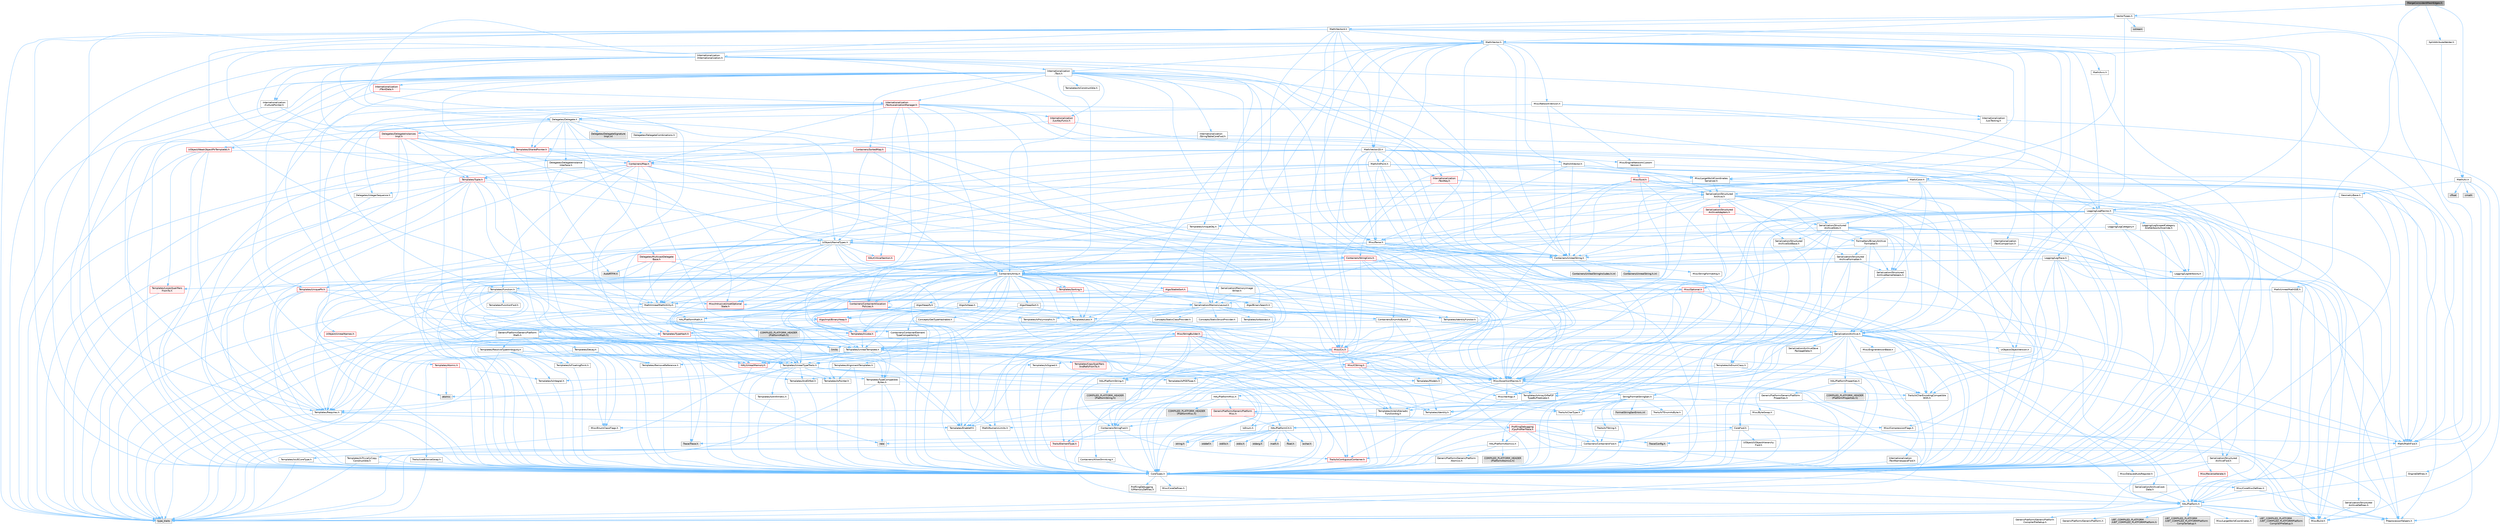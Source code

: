digraph "MergeCoincidentMeshEdges.h"
{
 // INTERACTIVE_SVG=YES
 // LATEX_PDF_SIZE
  bgcolor="transparent";
  edge [fontname=Helvetica,fontsize=10,labelfontname=Helvetica,labelfontsize=10];
  node [fontname=Helvetica,fontsize=10,shape=box,height=0.2,width=0.4];
  Node1 [id="Node000001",label="MergeCoincidentMeshEdges.h",height=0.2,width=0.4,color="gray40", fillcolor="grey60", style="filled", fontcolor="black",tooltip=" "];
  Node1 -> Node2 [id="edge1_Node000001_Node000002",color="steelblue1",style="solid",tooltip=" "];
  Node2 [id="Node000002",label="Math/UnrealMathSSE.h",height=0.2,width=0.4,color="grey40", fillcolor="white", style="filled",URL="$d0/d2f/UnrealMathSSE_8h.html",tooltip=" "];
  Node2 -> Node3 [id="edge2_Node000002_Node000003",color="steelblue1",style="solid",tooltip=" "];
  Node3 [id="Node000003",label="HAL/Platform.h",height=0.2,width=0.4,color="grey40", fillcolor="white", style="filled",URL="$d9/dd0/Platform_8h.html",tooltip=" "];
  Node3 -> Node4 [id="edge3_Node000003_Node000004",color="steelblue1",style="solid",tooltip=" "];
  Node4 [id="Node000004",label="Misc/Build.h",height=0.2,width=0.4,color="grey40", fillcolor="white", style="filled",URL="$d3/dbb/Build_8h.html",tooltip=" "];
  Node3 -> Node5 [id="edge4_Node000003_Node000005",color="steelblue1",style="solid",tooltip=" "];
  Node5 [id="Node000005",label="Misc/LargeWorldCoordinates.h",height=0.2,width=0.4,color="grey40", fillcolor="white", style="filled",URL="$d2/dcb/LargeWorldCoordinates_8h.html",tooltip=" "];
  Node3 -> Node6 [id="edge5_Node000003_Node000006",color="steelblue1",style="solid",tooltip=" "];
  Node6 [id="Node000006",label="type_traits",height=0.2,width=0.4,color="grey60", fillcolor="#E0E0E0", style="filled",tooltip=" "];
  Node3 -> Node7 [id="edge6_Node000003_Node000007",color="steelblue1",style="solid",tooltip=" "];
  Node7 [id="Node000007",label="PreprocessorHelpers.h",height=0.2,width=0.4,color="grey40", fillcolor="white", style="filled",URL="$db/ddb/PreprocessorHelpers_8h.html",tooltip=" "];
  Node3 -> Node8 [id="edge7_Node000003_Node000008",color="steelblue1",style="solid",tooltip=" "];
  Node8 [id="Node000008",label="UBT_COMPILED_PLATFORM\l/UBT_COMPILED_PLATFORMPlatform\lCompilerPreSetup.h",height=0.2,width=0.4,color="grey60", fillcolor="#E0E0E0", style="filled",tooltip=" "];
  Node3 -> Node9 [id="edge8_Node000003_Node000009",color="steelblue1",style="solid",tooltip=" "];
  Node9 [id="Node000009",label="GenericPlatform/GenericPlatform\lCompilerPreSetup.h",height=0.2,width=0.4,color="grey40", fillcolor="white", style="filled",URL="$d9/dc8/GenericPlatformCompilerPreSetup_8h.html",tooltip=" "];
  Node3 -> Node10 [id="edge9_Node000003_Node000010",color="steelblue1",style="solid",tooltip=" "];
  Node10 [id="Node000010",label="GenericPlatform/GenericPlatform.h",height=0.2,width=0.4,color="grey40", fillcolor="white", style="filled",URL="$d6/d84/GenericPlatform_8h.html",tooltip=" "];
  Node3 -> Node11 [id="edge10_Node000003_Node000011",color="steelblue1",style="solid",tooltip=" "];
  Node11 [id="Node000011",label="UBT_COMPILED_PLATFORM\l/UBT_COMPILED_PLATFORMPlatform.h",height=0.2,width=0.4,color="grey60", fillcolor="#E0E0E0", style="filled",tooltip=" "];
  Node3 -> Node12 [id="edge11_Node000003_Node000012",color="steelblue1",style="solid",tooltip=" "];
  Node12 [id="Node000012",label="UBT_COMPILED_PLATFORM\l/UBT_COMPILED_PLATFORMPlatform\lCompilerSetup.h",height=0.2,width=0.4,color="grey60", fillcolor="#E0E0E0", style="filled",tooltip=" "];
  Node2 -> Node13 [id="edge12_Node000002_Node000013",color="steelblue1",style="solid",tooltip=" "];
  Node13 [id="Node000013",label="HAL/PlatformMath.h",height=0.2,width=0.4,color="grey40", fillcolor="white", style="filled",URL="$dc/d53/PlatformMath_8h.html",tooltip=" "];
  Node13 -> Node14 [id="edge13_Node000013_Node000014",color="steelblue1",style="solid",tooltip=" "];
  Node14 [id="Node000014",label="CoreTypes.h",height=0.2,width=0.4,color="grey40", fillcolor="white", style="filled",URL="$dc/dec/CoreTypes_8h.html",tooltip=" "];
  Node14 -> Node3 [id="edge14_Node000014_Node000003",color="steelblue1",style="solid",tooltip=" "];
  Node14 -> Node15 [id="edge15_Node000014_Node000015",color="steelblue1",style="solid",tooltip=" "];
  Node15 [id="Node000015",label="ProfilingDebugging\l/UMemoryDefines.h",height=0.2,width=0.4,color="grey40", fillcolor="white", style="filled",URL="$d2/da2/UMemoryDefines_8h.html",tooltip=" "];
  Node14 -> Node16 [id="edge16_Node000014_Node000016",color="steelblue1",style="solid",tooltip=" "];
  Node16 [id="Node000016",label="Misc/CoreMiscDefines.h",height=0.2,width=0.4,color="grey40", fillcolor="white", style="filled",URL="$da/d38/CoreMiscDefines_8h.html",tooltip=" "];
  Node16 -> Node3 [id="edge17_Node000016_Node000003",color="steelblue1",style="solid",tooltip=" "];
  Node16 -> Node7 [id="edge18_Node000016_Node000007",color="steelblue1",style="solid",tooltip=" "];
  Node14 -> Node17 [id="edge19_Node000014_Node000017",color="steelblue1",style="solid",tooltip=" "];
  Node17 [id="Node000017",label="Misc/CoreDefines.h",height=0.2,width=0.4,color="grey40", fillcolor="white", style="filled",URL="$d3/dd2/CoreDefines_8h.html",tooltip=" "];
  Node13 -> Node18 [id="edge20_Node000013_Node000018",color="steelblue1",style="solid",tooltip=" "];
  Node18 [id="Node000018",label="GenericPlatform/GenericPlatform\lMath.h",height=0.2,width=0.4,color="grey40", fillcolor="white", style="filled",URL="$d5/d79/GenericPlatformMath_8h.html",tooltip=" "];
  Node18 -> Node14 [id="edge21_Node000018_Node000014",color="steelblue1",style="solid",tooltip=" "];
  Node18 -> Node19 [id="edge22_Node000018_Node000019",color="steelblue1",style="solid",tooltip=" "];
  Node19 [id="Node000019",label="Containers/ContainersFwd.h",height=0.2,width=0.4,color="grey40", fillcolor="white", style="filled",URL="$d4/d0a/ContainersFwd_8h.html",tooltip=" "];
  Node19 -> Node3 [id="edge23_Node000019_Node000003",color="steelblue1",style="solid",tooltip=" "];
  Node19 -> Node14 [id="edge24_Node000019_Node000014",color="steelblue1",style="solid",tooltip=" "];
  Node19 -> Node20 [id="edge25_Node000019_Node000020",color="steelblue1",style="solid",tooltip=" "];
  Node20 [id="Node000020",label="Traits/IsContiguousContainer.h",height=0.2,width=0.4,color="red", fillcolor="#FFF0F0", style="filled",URL="$d5/d3c/IsContiguousContainer_8h.html",tooltip=" "];
  Node20 -> Node14 [id="edge26_Node000020_Node000014",color="steelblue1",style="solid",tooltip=" "];
  Node18 -> Node23 [id="edge27_Node000018_Node000023",color="steelblue1",style="solid",tooltip=" "];
  Node23 [id="Node000023",label="HAL/PlatformCrt.h",height=0.2,width=0.4,color="grey40", fillcolor="white", style="filled",URL="$d8/d75/PlatformCrt_8h.html",tooltip=" "];
  Node23 -> Node24 [id="edge28_Node000023_Node000024",color="steelblue1",style="solid",tooltip=" "];
  Node24 [id="Node000024",label="new",height=0.2,width=0.4,color="grey60", fillcolor="#E0E0E0", style="filled",tooltip=" "];
  Node23 -> Node25 [id="edge29_Node000023_Node000025",color="steelblue1",style="solid",tooltip=" "];
  Node25 [id="Node000025",label="wchar.h",height=0.2,width=0.4,color="grey60", fillcolor="#E0E0E0", style="filled",tooltip=" "];
  Node23 -> Node26 [id="edge30_Node000023_Node000026",color="steelblue1",style="solid",tooltip=" "];
  Node26 [id="Node000026",label="stddef.h",height=0.2,width=0.4,color="grey60", fillcolor="#E0E0E0", style="filled",tooltip=" "];
  Node23 -> Node27 [id="edge31_Node000023_Node000027",color="steelblue1",style="solid",tooltip=" "];
  Node27 [id="Node000027",label="stdlib.h",height=0.2,width=0.4,color="grey60", fillcolor="#E0E0E0", style="filled",tooltip=" "];
  Node23 -> Node28 [id="edge32_Node000023_Node000028",color="steelblue1",style="solid",tooltip=" "];
  Node28 [id="Node000028",label="stdio.h",height=0.2,width=0.4,color="grey60", fillcolor="#E0E0E0", style="filled",tooltip=" "];
  Node23 -> Node29 [id="edge33_Node000023_Node000029",color="steelblue1",style="solid",tooltip=" "];
  Node29 [id="Node000029",label="stdarg.h",height=0.2,width=0.4,color="grey60", fillcolor="#E0E0E0", style="filled",tooltip=" "];
  Node23 -> Node30 [id="edge34_Node000023_Node000030",color="steelblue1",style="solid",tooltip=" "];
  Node30 [id="Node000030",label="math.h",height=0.2,width=0.4,color="grey60", fillcolor="#E0E0E0", style="filled",tooltip=" "];
  Node23 -> Node31 [id="edge35_Node000023_Node000031",color="steelblue1",style="solid",tooltip=" "];
  Node31 [id="Node000031",label="float.h",height=0.2,width=0.4,color="grey60", fillcolor="#E0E0E0", style="filled",tooltip=" "];
  Node23 -> Node32 [id="edge36_Node000023_Node000032",color="steelblue1",style="solid",tooltip=" "];
  Node32 [id="Node000032",label="string.h",height=0.2,width=0.4,color="grey60", fillcolor="#E0E0E0", style="filled",tooltip=" "];
  Node18 -> Node33 [id="edge37_Node000018_Node000033",color="steelblue1",style="solid",tooltip=" "];
  Node33 [id="Node000033",label="Templates/AndOrNot.h",height=0.2,width=0.4,color="grey40", fillcolor="white", style="filled",URL="$db/d0a/AndOrNot_8h.html",tooltip=" "];
  Node33 -> Node14 [id="edge38_Node000033_Node000014",color="steelblue1",style="solid",tooltip=" "];
  Node18 -> Node34 [id="edge39_Node000018_Node000034",color="steelblue1",style="solid",tooltip=" "];
  Node34 [id="Node000034",label="Templates/Decay.h",height=0.2,width=0.4,color="grey40", fillcolor="white", style="filled",URL="$dd/d0f/Decay_8h.html",tooltip=" "];
  Node34 -> Node14 [id="edge40_Node000034_Node000014",color="steelblue1",style="solid",tooltip=" "];
  Node34 -> Node35 [id="edge41_Node000034_Node000035",color="steelblue1",style="solid",tooltip=" "];
  Node35 [id="Node000035",label="Templates/RemoveReference.h",height=0.2,width=0.4,color="grey40", fillcolor="white", style="filled",URL="$da/dbe/RemoveReference_8h.html",tooltip=" "];
  Node35 -> Node14 [id="edge42_Node000035_Node000014",color="steelblue1",style="solid",tooltip=" "];
  Node34 -> Node6 [id="edge43_Node000034_Node000006",color="steelblue1",style="solid",tooltip=" "];
  Node18 -> Node36 [id="edge44_Node000018_Node000036",color="steelblue1",style="solid",tooltip=" "];
  Node36 [id="Node000036",label="Templates/IsFloatingPoint.h",height=0.2,width=0.4,color="grey40", fillcolor="white", style="filled",URL="$d3/d11/IsFloatingPoint_8h.html",tooltip=" "];
  Node36 -> Node14 [id="edge45_Node000036_Node000014",color="steelblue1",style="solid",tooltip=" "];
  Node18 -> Node37 [id="edge46_Node000018_Node000037",color="steelblue1",style="solid",tooltip=" "];
  Node37 [id="Node000037",label="Templates/UnrealTypeTraits.h",height=0.2,width=0.4,color="grey40", fillcolor="white", style="filled",URL="$d2/d2d/UnrealTypeTraits_8h.html",tooltip=" "];
  Node37 -> Node14 [id="edge47_Node000037_Node000014",color="steelblue1",style="solid",tooltip=" "];
  Node37 -> Node38 [id="edge48_Node000037_Node000038",color="steelblue1",style="solid",tooltip=" "];
  Node38 [id="Node000038",label="Templates/IsPointer.h",height=0.2,width=0.4,color="grey40", fillcolor="white", style="filled",URL="$d7/d05/IsPointer_8h.html",tooltip=" "];
  Node38 -> Node14 [id="edge49_Node000038_Node000014",color="steelblue1",style="solid",tooltip=" "];
  Node37 -> Node39 [id="edge50_Node000037_Node000039",color="steelblue1",style="solid",tooltip=" "];
  Node39 [id="Node000039",label="Misc/AssertionMacros.h",height=0.2,width=0.4,color="grey40", fillcolor="white", style="filled",URL="$d0/dfa/AssertionMacros_8h.html",tooltip=" "];
  Node39 -> Node14 [id="edge51_Node000039_Node000014",color="steelblue1",style="solid",tooltip=" "];
  Node39 -> Node3 [id="edge52_Node000039_Node000003",color="steelblue1",style="solid",tooltip=" "];
  Node39 -> Node40 [id="edge53_Node000039_Node000040",color="steelblue1",style="solid",tooltip=" "];
  Node40 [id="Node000040",label="HAL/PlatformMisc.h",height=0.2,width=0.4,color="grey40", fillcolor="white", style="filled",URL="$d0/df5/PlatformMisc_8h.html",tooltip=" "];
  Node40 -> Node14 [id="edge54_Node000040_Node000014",color="steelblue1",style="solid",tooltip=" "];
  Node40 -> Node41 [id="edge55_Node000040_Node000041",color="steelblue1",style="solid",tooltip=" "];
  Node41 [id="Node000041",label="GenericPlatform/GenericPlatform\lMisc.h",height=0.2,width=0.4,color="red", fillcolor="#FFF0F0", style="filled",URL="$db/d9a/GenericPlatformMisc_8h.html",tooltip=" "];
  Node41 -> Node42 [id="edge56_Node000041_Node000042",color="steelblue1",style="solid",tooltip=" "];
  Node42 [id="Node000042",label="Containers/StringFwd.h",height=0.2,width=0.4,color="grey40", fillcolor="white", style="filled",URL="$df/d37/StringFwd_8h.html",tooltip=" "];
  Node42 -> Node14 [id="edge57_Node000042_Node000014",color="steelblue1",style="solid",tooltip=" "];
  Node42 -> Node43 [id="edge58_Node000042_Node000043",color="steelblue1",style="solid",tooltip=" "];
  Node43 [id="Node000043",label="Traits/ElementType.h",height=0.2,width=0.4,color="red", fillcolor="#FFF0F0", style="filled",URL="$d5/d4f/ElementType_8h.html",tooltip=" "];
  Node43 -> Node3 [id="edge59_Node000043_Node000003",color="steelblue1",style="solid",tooltip=" "];
  Node43 -> Node6 [id="edge60_Node000043_Node000006",color="steelblue1",style="solid",tooltip=" "];
  Node42 -> Node20 [id="edge61_Node000042_Node000020",color="steelblue1",style="solid",tooltip=" "];
  Node41 -> Node44 [id="edge62_Node000041_Node000044",color="steelblue1",style="solid",tooltip=" "];
  Node44 [id="Node000044",label="CoreFwd.h",height=0.2,width=0.4,color="grey40", fillcolor="white", style="filled",URL="$d1/d1e/CoreFwd_8h.html",tooltip=" "];
  Node44 -> Node14 [id="edge63_Node000044_Node000014",color="steelblue1",style="solid",tooltip=" "];
  Node44 -> Node19 [id="edge64_Node000044_Node000019",color="steelblue1",style="solid",tooltip=" "];
  Node44 -> Node45 [id="edge65_Node000044_Node000045",color="steelblue1",style="solid",tooltip=" "];
  Node45 [id="Node000045",label="Math/MathFwd.h",height=0.2,width=0.4,color="grey40", fillcolor="white", style="filled",URL="$d2/d10/MathFwd_8h.html",tooltip=" "];
  Node45 -> Node3 [id="edge66_Node000045_Node000003",color="steelblue1",style="solid",tooltip=" "];
  Node44 -> Node46 [id="edge67_Node000044_Node000046",color="steelblue1",style="solid",tooltip=" "];
  Node46 [id="Node000046",label="UObject/UObjectHierarchy\lFwd.h",height=0.2,width=0.4,color="grey40", fillcolor="white", style="filled",URL="$d3/d13/UObjectHierarchyFwd_8h.html",tooltip=" "];
  Node41 -> Node14 [id="edge68_Node000041_Node000014",color="steelblue1",style="solid",tooltip=" "];
  Node41 -> Node23 [id="edge69_Node000041_Node000023",color="steelblue1",style="solid",tooltip=" "];
  Node41 -> Node48 [id="edge70_Node000041_Node000048",color="steelblue1",style="solid",tooltip=" "];
  Node48 [id="Node000048",label="Math/NumericLimits.h",height=0.2,width=0.4,color="grey40", fillcolor="white", style="filled",URL="$df/d1b/NumericLimits_8h.html",tooltip=" "];
  Node48 -> Node14 [id="edge71_Node000048_Node000014",color="steelblue1",style="solid",tooltip=" "];
  Node41 -> Node49 [id="edge72_Node000041_Node000049",color="steelblue1",style="solid",tooltip=" "];
  Node49 [id="Node000049",label="Misc/CompressionFlags.h",height=0.2,width=0.4,color="grey40", fillcolor="white", style="filled",URL="$d9/d76/CompressionFlags_8h.html",tooltip=" "];
  Node41 -> Node50 [id="edge73_Node000041_Node000050",color="steelblue1",style="solid",tooltip=" "];
  Node50 [id="Node000050",label="Misc/EnumClassFlags.h",height=0.2,width=0.4,color="grey40", fillcolor="white", style="filled",URL="$d8/de7/EnumClassFlags_8h.html",tooltip=" "];
  Node40 -> Node53 [id="edge74_Node000040_Node000053",color="steelblue1",style="solid",tooltip=" "];
  Node53 [id="Node000053",label="COMPILED_PLATFORM_HEADER\l(PlatformMisc.h)",height=0.2,width=0.4,color="grey60", fillcolor="#E0E0E0", style="filled",tooltip=" "];
  Node40 -> Node54 [id="edge75_Node000040_Node000054",color="steelblue1",style="solid",tooltip=" "];
  Node54 [id="Node000054",label="ProfilingDebugging\l/CpuProfilerTrace.h",height=0.2,width=0.4,color="red", fillcolor="#FFF0F0", style="filled",URL="$da/dcb/CpuProfilerTrace_8h.html",tooltip=" "];
  Node54 -> Node14 [id="edge76_Node000054_Node000014",color="steelblue1",style="solid",tooltip=" "];
  Node54 -> Node19 [id="edge77_Node000054_Node000019",color="steelblue1",style="solid",tooltip=" "];
  Node54 -> Node55 [id="edge78_Node000054_Node000055",color="steelblue1",style="solid",tooltip=" "];
  Node55 [id="Node000055",label="HAL/PlatformAtomics.h",height=0.2,width=0.4,color="grey40", fillcolor="white", style="filled",URL="$d3/d36/PlatformAtomics_8h.html",tooltip=" "];
  Node55 -> Node14 [id="edge79_Node000055_Node000014",color="steelblue1",style="solid",tooltip=" "];
  Node55 -> Node56 [id="edge80_Node000055_Node000056",color="steelblue1",style="solid",tooltip=" "];
  Node56 [id="Node000056",label="GenericPlatform/GenericPlatform\lAtomics.h",height=0.2,width=0.4,color="grey40", fillcolor="white", style="filled",URL="$da/d72/GenericPlatformAtomics_8h.html",tooltip=" "];
  Node56 -> Node14 [id="edge81_Node000056_Node000014",color="steelblue1",style="solid",tooltip=" "];
  Node55 -> Node57 [id="edge82_Node000055_Node000057",color="steelblue1",style="solid",tooltip=" "];
  Node57 [id="Node000057",label="COMPILED_PLATFORM_HEADER\l(PlatformAtomics.h)",height=0.2,width=0.4,color="grey60", fillcolor="#E0E0E0", style="filled",tooltip=" "];
  Node54 -> Node7 [id="edge83_Node000054_Node000007",color="steelblue1",style="solid",tooltip=" "];
  Node54 -> Node4 [id="edge84_Node000054_Node000004",color="steelblue1",style="solid",tooltip=" "];
  Node54 -> Node58 [id="edge85_Node000054_Node000058",color="steelblue1",style="solid",tooltip=" "];
  Node58 [id="Node000058",label="Trace/Config.h",height=0.2,width=0.4,color="grey60", fillcolor="#E0E0E0", style="filled",tooltip=" "];
  Node54 -> Node61 [id="edge86_Node000054_Node000061",color="steelblue1",style="solid",tooltip=" "];
  Node61 [id="Node000061",label="Trace/Trace.h",height=0.2,width=0.4,color="grey60", fillcolor="#E0E0E0", style="filled",tooltip=" "];
  Node39 -> Node7 [id="edge87_Node000039_Node000007",color="steelblue1",style="solid",tooltip=" "];
  Node39 -> Node62 [id="edge88_Node000039_Node000062",color="steelblue1",style="solid",tooltip=" "];
  Node62 [id="Node000062",label="Templates/EnableIf.h",height=0.2,width=0.4,color="grey40", fillcolor="white", style="filled",URL="$d7/d60/EnableIf_8h.html",tooltip=" "];
  Node62 -> Node14 [id="edge89_Node000062_Node000014",color="steelblue1",style="solid",tooltip=" "];
  Node39 -> Node63 [id="edge90_Node000039_Node000063",color="steelblue1",style="solid",tooltip=" "];
  Node63 [id="Node000063",label="Templates/IsArrayOrRefOf\lTypeByPredicate.h",height=0.2,width=0.4,color="grey40", fillcolor="white", style="filled",URL="$d6/da1/IsArrayOrRefOfTypeByPredicate_8h.html",tooltip=" "];
  Node63 -> Node14 [id="edge91_Node000063_Node000014",color="steelblue1",style="solid",tooltip=" "];
  Node39 -> Node64 [id="edge92_Node000039_Node000064",color="steelblue1",style="solid",tooltip=" "];
  Node64 [id="Node000064",label="Templates/IsValidVariadic\lFunctionArg.h",height=0.2,width=0.4,color="grey40", fillcolor="white", style="filled",URL="$d0/dc8/IsValidVariadicFunctionArg_8h.html",tooltip=" "];
  Node64 -> Node14 [id="edge93_Node000064_Node000014",color="steelblue1",style="solid",tooltip=" "];
  Node64 -> Node65 [id="edge94_Node000064_Node000065",color="steelblue1",style="solid",tooltip=" "];
  Node65 [id="Node000065",label="IsEnum.h",height=0.2,width=0.4,color="grey40", fillcolor="white", style="filled",URL="$d4/de5/IsEnum_8h.html",tooltip=" "];
  Node64 -> Node6 [id="edge95_Node000064_Node000006",color="steelblue1",style="solid",tooltip=" "];
  Node39 -> Node66 [id="edge96_Node000039_Node000066",color="steelblue1",style="solid",tooltip=" "];
  Node66 [id="Node000066",label="Traits/IsCharEncodingCompatible\lWith.h",height=0.2,width=0.4,color="grey40", fillcolor="white", style="filled",URL="$df/dd1/IsCharEncodingCompatibleWith_8h.html",tooltip=" "];
  Node66 -> Node6 [id="edge97_Node000066_Node000006",color="steelblue1",style="solid",tooltip=" "];
  Node66 -> Node67 [id="edge98_Node000066_Node000067",color="steelblue1",style="solid",tooltip=" "];
  Node67 [id="Node000067",label="Traits/IsCharType.h",height=0.2,width=0.4,color="grey40", fillcolor="white", style="filled",URL="$db/d51/IsCharType_8h.html",tooltip=" "];
  Node67 -> Node14 [id="edge99_Node000067_Node000014",color="steelblue1",style="solid",tooltip=" "];
  Node39 -> Node68 [id="edge100_Node000039_Node000068",color="steelblue1",style="solid",tooltip=" "];
  Node68 [id="Node000068",label="Misc/VarArgs.h",height=0.2,width=0.4,color="grey40", fillcolor="white", style="filled",URL="$d5/d6f/VarArgs_8h.html",tooltip=" "];
  Node68 -> Node14 [id="edge101_Node000068_Node000014",color="steelblue1",style="solid",tooltip=" "];
  Node39 -> Node69 [id="edge102_Node000039_Node000069",color="steelblue1",style="solid",tooltip=" "];
  Node69 [id="Node000069",label="String/FormatStringSan.h",height=0.2,width=0.4,color="grey40", fillcolor="white", style="filled",URL="$d3/d8b/FormatStringSan_8h.html",tooltip=" "];
  Node69 -> Node6 [id="edge103_Node000069_Node000006",color="steelblue1",style="solid",tooltip=" "];
  Node69 -> Node14 [id="edge104_Node000069_Node000014",color="steelblue1",style="solid",tooltip=" "];
  Node69 -> Node70 [id="edge105_Node000069_Node000070",color="steelblue1",style="solid",tooltip=" "];
  Node70 [id="Node000070",label="Templates/Requires.h",height=0.2,width=0.4,color="grey40", fillcolor="white", style="filled",URL="$dc/d96/Requires_8h.html",tooltip=" "];
  Node70 -> Node62 [id="edge106_Node000070_Node000062",color="steelblue1",style="solid",tooltip=" "];
  Node70 -> Node6 [id="edge107_Node000070_Node000006",color="steelblue1",style="solid",tooltip=" "];
  Node69 -> Node71 [id="edge108_Node000069_Node000071",color="steelblue1",style="solid",tooltip=" "];
  Node71 [id="Node000071",label="Templates/Identity.h",height=0.2,width=0.4,color="grey40", fillcolor="white", style="filled",URL="$d0/dd5/Identity_8h.html",tooltip=" "];
  Node69 -> Node64 [id="edge109_Node000069_Node000064",color="steelblue1",style="solid",tooltip=" "];
  Node69 -> Node67 [id="edge110_Node000069_Node000067",color="steelblue1",style="solid",tooltip=" "];
  Node69 -> Node72 [id="edge111_Node000069_Node000072",color="steelblue1",style="solid",tooltip=" "];
  Node72 [id="Node000072",label="Traits/IsTEnumAsByte.h",height=0.2,width=0.4,color="grey40", fillcolor="white", style="filled",URL="$d1/de6/IsTEnumAsByte_8h.html",tooltip=" "];
  Node69 -> Node73 [id="edge112_Node000069_Node000073",color="steelblue1",style="solid",tooltip=" "];
  Node73 [id="Node000073",label="Traits/IsTString.h",height=0.2,width=0.4,color="grey40", fillcolor="white", style="filled",URL="$d0/df8/IsTString_8h.html",tooltip=" "];
  Node73 -> Node19 [id="edge113_Node000073_Node000019",color="steelblue1",style="solid",tooltip=" "];
  Node69 -> Node19 [id="edge114_Node000069_Node000019",color="steelblue1",style="solid",tooltip=" "];
  Node69 -> Node74 [id="edge115_Node000069_Node000074",color="steelblue1",style="solid",tooltip=" "];
  Node74 [id="Node000074",label="FormatStringSanErrors.inl",height=0.2,width=0.4,color="grey60", fillcolor="#E0E0E0", style="filled",tooltip=" "];
  Node39 -> Node75 [id="edge116_Node000039_Node000075",color="steelblue1",style="solid",tooltip=" "];
  Node75 [id="Node000075",label="atomic",height=0.2,width=0.4,color="grey60", fillcolor="#E0E0E0", style="filled",tooltip=" "];
  Node37 -> Node33 [id="edge117_Node000037_Node000033",color="steelblue1",style="solid",tooltip=" "];
  Node37 -> Node62 [id="edge118_Node000037_Node000062",color="steelblue1",style="solid",tooltip=" "];
  Node37 -> Node76 [id="edge119_Node000037_Node000076",color="steelblue1",style="solid",tooltip=" "];
  Node76 [id="Node000076",label="Templates/IsArithmetic.h",height=0.2,width=0.4,color="grey40", fillcolor="white", style="filled",URL="$d2/d5d/IsArithmetic_8h.html",tooltip=" "];
  Node76 -> Node14 [id="edge120_Node000076_Node000014",color="steelblue1",style="solid",tooltip=" "];
  Node37 -> Node65 [id="edge121_Node000037_Node000065",color="steelblue1",style="solid",tooltip=" "];
  Node37 -> Node77 [id="edge122_Node000037_Node000077",color="steelblue1",style="solid",tooltip=" "];
  Node77 [id="Node000077",label="Templates/Models.h",height=0.2,width=0.4,color="grey40", fillcolor="white", style="filled",URL="$d3/d0c/Models_8h.html",tooltip=" "];
  Node77 -> Node71 [id="edge123_Node000077_Node000071",color="steelblue1",style="solid",tooltip=" "];
  Node37 -> Node78 [id="edge124_Node000037_Node000078",color="steelblue1",style="solid",tooltip=" "];
  Node78 [id="Node000078",label="Templates/IsPODType.h",height=0.2,width=0.4,color="grey40", fillcolor="white", style="filled",URL="$d7/db1/IsPODType_8h.html",tooltip=" "];
  Node78 -> Node14 [id="edge125_Node000078_Node000014",color="steelblue1",style="solid",tooltip=" "];
  Node37 -> Node79 [id="edge126_Node000037_Node000079",color="steelblue1",style="solid",tooltip=" "];
  Node79 [id="Node000079",label="Templates/IsUECoreType.h",height=0.2,width=0.4,color="grey40", fillcolor="white", style="filled",URL="$d1/db8/IsUECoreType_8h.html",tooltip=" "];
  Node79 -> Node14 [id="edge127_Node000079_Node000014",color="steelblue1",style="solid",tooltip=" "];
  Node79 -> Node6 [id="edge128_Node000079_Node000006",color="steelblue1",style="solid",tooltip=" "];
  Node37 -> Node80 [id="edge129_Node000037_Node000080",color="steelblue1",style="solid",tooltip=" "];
  Node80 [id="Node000080",label="Templates/IsTriviallyCopy\lConstructible.h",height=0.2,width=0.4,color="grey40", fillcolor="white", style="filled",URL="$d3/d78/IsTriviallyCopyConstructible_8h.html",tooltip=" "];
  Node80 -> Node14 [id="edge130_Node000080_Node000014",color="steelblue1",style="solid",tooltip=" "];
  Node80 -> Node6 [id="edge131_Node000080_Node000006",color="steelblue1",style="solid",tooltip=" "];
  Node18 -> Node70 [id="edge132_Node000018_Node000070",color="steelblue1",style="solid",tooltip=" "];
  Node18 -> Node81 [id="edge133_Node000018_Node000081",color="steelblue1",style="solid",tooltip=" "];
  Node81 [id="Node000081",label="Templates/ResolveTypeAmbiguity.h",height=0.2,width=0.4,color="grey40", fillcolor="white", style="filled",URL="$df/d1f/ResolveTypeAmbiguity_8h.html",tooltip=" "];
  Node81 -> Node14 [id="edge134_Node000081_Node000014",color="steelblue1",style="solid",tooltip=" "];
  Node81 -> Node36 [id="edge135_Node000081_Node000036",color="steelblue1",style="solid",tooltip=" "];
  Node81 -> Node37 [id="edge136_Node000081_Node000037",color="steelblue1",style="solid",tooltip=" "];
  Node81 -> Node82 [id="edge137_Node000081_Node000082",color="steelblue1",style="solid",tooltip=" "];
  Node82 [id="Node000082",label="Templates/IsSigned.h",height=0.2,width=0.4,color="grey40", fillcolor="white", style="filled",URL="$d8/dd8/IsSigned_8h.html",tooltip=" "];
  Node82 -> Node14 [id="edge138_Node000082_Node000014",color="steelblue1",style="solid",tooltip=" "];
  Node81 -> Node83 [id="edge139_Node000081_Node000083",color="steelblue1",style="solid",tooltip=" "];
  Node83 [id="Node000083",label="Templates/IsIntegral.h",height=0.2,width=0.4,color="grey40", fillcolor="white", style="filled",URL="$da/d64/IsIntegral_8h.html",tooltip=" "];
  Node83 -> Node14 [id="edge140_Node000083_Node000014",color="steelblue1",style="solid",tooltip=" "];
  Node81 -> Node70 [id="edge141_Node000081_Node000070",color="steelblue1",style="solid",tooltip=" "];
  Node18 -> Node84 [id="edge142_Node000018_Node000084",color="steelblue1",style="solid",tooltip=" "];
  Node84 [id="Node000084",label="Templates/TypeCompatible\lBytes.h",height=0.2,width=0.4,color="grey40", fillcolor="white", style="filled",URL="$df/d0a/TypeCompatibleBytes_8h.html",tooltip=" "];
  Node84 -> Node14 [id="edge143_Node000084_Node000014",color="steelblue1",style="solid",tooltip=" "];
  Node84 -> Node32 [id="edge144_Node000084_Node000032",color="steelblue1",style="solid",tooltip=" "];
  Node84 -> Node24 [id="edge145_Node000084_Node000024",color="steelblue1",style="solid",tooltip=" "];
  Node84 -> Node6 [id="edge146_Node000084_Node000006",color="steelblue1",style="solid",tooltip=" "];
  Node18 -> Node85 [id="edge147_Node000018_Node000085",color="steelblue1",style="solid",tooltip=" "];
  Node85 [id="Node000085",label="limits",height=0.2,width=0.4,color="grey60", fillcolor="#E0E0E0", style="filled",tooltip=" "];
  Node18 -> Node6 [id="edge148_Node000018_Node000006",color="steelblue1",style="solid",tooltip=" "];
  Node13 -> Node86 [id="edge149_Node000013_Node000086",color="steelblue1",style="solid",tooltip=" "];
  Node86 [id="Node000086",label="COMPILED_PLATFORM_HEADER\l(PlatformMath.h)",height=0.2,width=0.4,color="grey60", fillcolor="#E0E0E0", style="filled",tooltip=" "];
  Node2 -> Node45 [id="edge150_Node000002_Node000045",color="steelblue1",style="solid",tooltip=" "];
  Node2 -> Node87 [id="edge151_Node000002_Node000087",color="steelblue1",style="solid",tooltip=" "];
  Node87 [id="Node000087",label="Math/UnrealMathUtility.h",height=0.2,width=0.4,color="grey40", fillcolor="white", style="filled",URL="$db/db8/UnrealMathUtility_8h.html",tooltip=" "];
  Node87 -> Node14 [id="edge152_Node000087_Node000014",color="steelblue1",style="solid",tooltip=" "];
  Node87 -> Node39 [id="edge153_Node000087_Node000039",color="steelblue1",style="solid",tooltip=" "];
  Node87 -> Node13 [id="edge154_Node000087_Node000013",color="steelblue1",style="solid",tooltip=" "];
  Node87 -> Node45 [id="edge155_Node000087_Node000045",color="steelblue1",style="solid",tooltip=" "];
  Node87 -> Node71 [id="edge156_Node000087_Node000071",color="steelblue1",style="solid",tooltip=" "];
  Node87 -> Node70 [id="edge157_Node000087_Node000070",color="steelblue1",style="solid",tooltip=" "];
  Node1 -> Node88 [id="edge158_Node000001_Node000088",color="steelblue1",style="solid",tooltip=" "];
  Node88 [id="Node000088",label="MathUtil.h",height=0.2,width=0.4,color="grey40", fillcolor="white", style="filled",URL="$d4/d5b/MathUtil_8h.html",tooltip=" "];
  Node88 -> Node89 [id="edge159_Node000088_Node000089",color="steelblue1",style="solid",tooltip=" "];
  Node89 [id="Node000089",label="GeometryBase.h",height=0.2,width=0.4,color="grey40", fillcolor="white", style="filled",URL="$d5/d5e/GeometryBase_8h.html",tooltip=" "];
  Node89 -> Node14 [id="edge160_Node000089_Node000014",color="steelblue1",style="solid",tooltip=" "];
  Node89 -> Node90 [id="edge161_Node000089_Node000090",color="steelblue1",style="solid",tooltip=" "];
  Node90 [id="Node000090",label="Logging/LogMacros.h",height=0.2,width=0.4,color="grey40", fillcolor="white", style="filled",URL="$d0/d16/LogMacros_8h.html",tooltip=" "];
  Node90 -> Node91 [id="edge162_Node000090_Node000091",color="steelblue1",style="solid",tooltip=" "];
  Node91 [id="Node000091",label="Containers/UnrealString.h",height=0.2,width=0.4,color="grey40", fillcolor="white", style="filled",URL="$d5/dba/UnrealString_8h.html",tooltip=" "];
  Node91 -> Node92 [id="edge163_Node000091_Node000092",color="steelblue1",style="solid",tooltip=" "];
  Node92 [id="Node000092",label="Containers/UnrealStringIncludes.h.inl",height=0.2,width=0.4,color="grey60", fillcolor="#E0E0E0", style="filled",tooltip=" "];
  Node91 -> Node93 [id="edge164_Node000091_Node000093",color="steelblue1",style="solid",tooltip=" "];
  Node93 [id="Node000093",label="Containers/UnrealString.h.inl",height=0.2,width=0.4,color="grey60", fillcolor="#E0E0E0", style="filled",tooltip=" "];
  Node91 -> Node94 [id="edge165_Node000091_Node000094",color="steelblue1",style="solid",tooltip=" "];
  Node94 [id="Node000094",label="Misc/StringFormatArg.h",height=0.2,width=0.4,color="grey40", fillcolor="white", style="filled",URL="$d2/d16/StringFormatArg_8h.html",tooltip=" "];
  Node94 -> Node19 [id="edge166_Node000094_Node000019",color="steelblue1",style="solid",tooltip=" "];
  Node90 -> Node14 [id="edge167_Node000090_Node000014",color="steelblue1",style="solid",tooltip=" "];
  Node90 -> Node7 [id="edge168_Node000090_Node000007",color="steelblue1",style="solid",tooltip=" "];
  Node90 -> Node95 [id="edge169_Node000090_Node000095",color="steelblue1",style="solid",tooltip=" "];
  Node95 [id="Node000095",label="Logging/LogCategory.h",height=0.2,width=0.4,color="grey40", fillcolor="white", style="filled",URL="$d9/d36/LogCategory_8h.html",tooltip=" "];
  Node95 -> Node14 [id="edge170_Node000095_Node000014",color="steelblue1",style="solid",tooltip=" "];
  Node95 -> Node96 [id="edge171_Node000095_Node000096",color="steelblue1",style="solid",tooltip=" "];
  Node96 [id="Node000096",label="Logging/LogVerbosity.h",height=0.2,width=0.4,color="grey40", fillcolor="white", style="filled",URL="$d2/d8f/LogVerbosity_8h.html",tooltip=" "];
  Node96 -> Node14 [id="edge172_Node000096_Node000014",color="steelblue1",style="solid",tooltip=" "];
  Node95 -> Node97 [id="edge173_Node000095_Node000097",color="steelblue1",style="solid",tooltip=" "];
  Node97 [id="Node000097",label="UObject/NameTypes.h",height=0.2,width=0.4,color="grey40", fillcolor="white", style="filled",URL="$d6/d35/NameTypes_8h.html",tooltip=" "];
  Node97 -> Node14 [id="edge174_Node000097_Node000014",color="steelblue1",style="solid",tooltip=" "];
  Node97 -> Node39 [id="edge175_Node000097_Node000039",color="steelblue1",style="solid",tooltip=" "];
  Node97 -> Node98 [id="edge176_Node000097_Node000098",color="steelblue1",style="solid",tooltip=" "];
  Node98 [id="Node000098",label="HAL/UnrealMemory.h",height=0.2,width=0.4,color="red", fillcolor="#FFF0F0", style="filled",URL="$d9/d96/UnrealMemory_8h.html",tooltip=" "];
  Node98 -> Node14 [id="edge177_Node000098_Node000014",color="steelblue1",style="solid",tooltip=" "];
  Node98 -> Node38 [id="edge178_Node000098_Node000038",color="steelblue1",style="solid",tooltip=" "];
  Node97 -> Node37 [id="edge179_Node000097_Node000037",color="steelblue1",style="solid",tooltip=" "];
  Node97 -> Node114 [id="edge180_Node000097_Node000114",color="steelblue1",style="solid",tooltip=" "];
  Node114 [id="Node000114",label="Templates/UnrealTemplate.h",height=0.2,width=0.4,color="grey40", fillcolor="white", style="filled",URL="$d4/d24/UnrealTemplate_8h.html",tooltip=" "];
  Node114 -> Node14 [id="edge181_Node000114_Node000014",color="steelblue1",style="solid",tooltip=" "];
  Node114 -> Node38 [id="edge182_Node000114_Node000038",color="steelblue1",style="solid",tooltip=" "];
  Node114 -> Node98 [id="edge183_Node000114_Node000098",color="steelblue1",style="solid",tooltip=" "];
  Node114 -> Node115 [id="edge184_Node000114_Node000115",color="steelblue1",style="solid",tooltip=" "];
  Node115 [id="Node000115",label="Templates/CopyQualifiers\lAndRefsFromTo.h",height=0.2,width=0.4,color="red", fillcolor="#FFF0F0", style="filled",URL="$d3/db3/CopyQualifiersAndRefsFromTo_8h.html",tooltip=" "];
  Node114 -> Node37 [id="edge185_Node000114_Node000037",color="steelblue1",style="solid",tooltip=" "];
  Node114 -> Node35 [id="edge186_Node000114_Node000035",color="steelblue1",style="solid",tooltip=" "];
  Node114 -> Node70 [id="edge187_Node000114_Node000070",color="steelblue1",style="solid",tooltip=" "];
  Node114 -> Node84 [id="edge188_Node000114_Node000084",color="steelblue1",style="solid",tooltip=" "];
  Node114 -> Node71 [id="edge189_Node000114_Node000071",color="steelblue1",style="solid",tooltip=" "];
  Node114 -> Node20 [id="edge190_Node000114_Node000020",color="steelblue1",style="solid",tooltip=" "];
  Node114 -> Node117 [id="edge191_Node000114_Node000117",color="steelblue1",style="solid",tooltip=" "];
  Node117 [id="Node000117",label="Traits/UseBitwiseSwap.h",height=0.2,width=0.4,color="grey40", fillcolor="white", style="filled",URL="$db/df3/UseBitwiseSwap_8h.html",tooltip=" "];
  Node117 -> Node14 [id="edge192_Node000117_Node000014",color="steelblue1",style="solid",tooltip=" "];
  Node117 -> Node6 [id="edge193_Node000117_Node000006",color="steelblue1",style="solid",tooltip=" "];
  Node114 -> Node6 [id="edge194_Node000114_Node000006",color="steelblue1",style="solid",tooltip=" "];
  Node97 -> Node91 [id="edge195_Node000097_Node000091",color="steelblue1",style="solid",tooltip=" "];
  Node97 -> Node118 [id="edge196_Node000097_Node000118",color="steelblue1",style="solid",tooltip=" "];
  Node118 [id="Node000118",label="HAL/CriticalSection.h",height=0.2,width=0.4,color="red", fillcolor="#FFF0F0", style="filled",URL="$d6/d90/CriticalSection_8h.html",tooltip=" "];
  Node97 -> Node121 [id="edge197_Node000097_Node000121",color="steelblue1",style="solid",tooltip=" "];
  Node121 [id="Node000121",label="Containers/StringConv.h",height=0.2,width=0.4,color="red", fillcolor="#FFF0F0", style="filled",URL="$d3/ddf/StringConv_8h.html",tooltip=" "];
  Node121 -> Node14 [id="edge198_Node000121_Node000014",color="steelblue1",style="solid",tooltip=" "];
  Node121 -> Node39 [id="edge199_Node000121_Node000039",color="steelblue1",style="solid",tooltip=" "];
  Node121 -> Node122 [id="edge200_Node000121_Node000122",color="steelblue1",style="solid",tooltip=" "];
  Node122 [id="Node000122",label="Containers/ContainerAllocation\lPolicies.h",height=0.2,width=0.4,color="red", fillcolor="#FFF0F0", style="filled",URL="$d7/dff/ContainerAllocationPolicies_8h.html",tooltip=" "];
  Node122 -> Node14 [id="edge201_Node000122_Node000014",color="steelblue1",style="solid",tooltip=" "];
  Node122 -> Node122 [id="edge202_Node000122_Node000122",color="steelblue1",style="solid",tooltip=" "];
  Node122 -> Node13 [id="edge203_Node000122_Node000013",color="steelblue1",style="solid",tooltip=" "];
  Node122 -> Node98 [id="edge204_Node000122_Node000098",color="steelblue1",style="solid",tooltip=" "];
  Node122 -> Node48 [id="edge205_Node000122_Node000048",color="steelblue1",style="solid",tooltip=" "];
  Node122 -> Node39 [id="edge206_Node000122_Node000039",color="steelblue1",style="solid",tooltip=" "];
  Node122 -> Node124 [id="edge207_Node000122_Node000124",color="steelblue1",style="solid",tooltip=" "];
  Node124 [id="Node000124",label="Templates/IsPolymorphic.h",height=0.2,width=0.4,color="grey40", fillcolor="white", style="filled",URL="$dc/d20/IsPolymorphic_8h.html",tooltip=" "];
  Node122 -> Node84 [id="edge208_Node000122_Node000084",color="steelblue1",style="solid",tooltip=" "];
  Node122 -> Node6 [id="edge209_Node000122_Node000006",color="steelblue1",style="solid",tooltip=" "];
  Node121 -> Node126 [id="edge210_Node000121_Node000126",color="steelblue1",style="solid",tooltip=" "];
  Node126 [id="Node000126",label="Containers/Array.h",height=0.2,width=0.4,color="grey40", fillcolor="white", style="filled",URL="$df/dd0/Array_8h.html",tooltip=" "];
  Node126 -> Node14 [id="edge211_Node000126_Node000014",color="steelblue1",style="solid",tooltip=" "];
  Node126 -> Node39 [id="edge212_Node000126_Node000039",color="steelblue1",style="solid",tooltip=" "];
  Node126 -> Node127 [id="edge213_Node000126_Node000127",color="steelblue1",style="solid",tooltip=" "];
  Node127 [id="Node000127",label="Misc/IntrusiveUnsetOptional\lState.h",height=0.2,width=0.4,color="red", fillcolor="#FFF0F0", style="filled",URL="$d2/d0a/IntrusiveUnsetOptionalState_8h.html",tooltip=" "];
  Node126 -> Node129 [id="edge214_Node000126_Node000129",color="steelblue1",style="solid",tooltip=" "];
  Node129 [id="Node000129",label="Misc/ReverseIterate.h",height=0.2,width=0.4,color="red", fillcolor="#FFF0F0", style="filled",URL="$db/de3/ReverseIterate_8h.html",tooltip=" "];
  Node129 -> Node3 [id="edge215_Node000129_Node000003",color="steelblue1",style="solid",tooltip=" "];
  Node126 -> Node98 [id="edge216_Node000126_Node000098",color="steelblue1",style="solid",tooltip=" "];
  Node126 -> Node37 [id="edge217_Node000126_Node000037",color="steelblue1",style="solid",tooltip=" "];
  Node126 -> Node114 [id="edge218_Node000126_Node000114",color="steelblue1",style="solid",tooltip=" "];
  Node126 -> Node131 [id="edge219_Node000126_Node000131",color="steelblue1",style="solid",tooltip=" "];
  Node131 [id="Node000131",label="Containers/AllowShrinking.h",height=0.2,width=0.4,color="grey40", fillcolor="white", style="filled",URL="$d7/d1a/AllowShrinking_8h.html",tooltip=" "];
  Node131 -> Node14 [id="edge220_Node000131_Node000014",color="steelblue1",style="solid",tooltip=" "];
  Node126 -> Node122 [id="edge221_Node000126_Node000122",color="steelblue1",style="solid",tooltip=" "];
  Node126 -> Node132 [id="edge222_Node000126_Node000132",color="steelblue1",style="solid",tooltip=" "];
  Node132 [id="Node000132",label="Containers/ContainerElement\lTypeCompatibility.h",height=0.2,width=0.4,color="grey40", fillcolor="white", style="filled",URL="$df/ddf/ContainerElementTypeCompatibility_8h.html",tooltip=" "];
  Node132 -> Node14 [id="edge223_Node000132_Node000014",color="steelblue1",style="solid",tooltip=" "];
  Node132 -> Node37 [id="edge224_Node000132_Node000037",color="steelblue1",style="solid",tooltip=" "];
  Node126 -> Node133 [id="edge225_Node000126_Node000133",color="steelblue1",style="solid",tooltip=" "];
  Node133 [id="Node000133",label="Serialization/Archive.h",height=0.2,width=0.4,color="grey40", fillcolor="white", style="filled",URL="$d7/d3b/Archive_8h.html",tooltip=" "];
  Node133 -> Node44 [id="edge226_Node000133_Node000044",color="steelblue1",style="solid",tooltip=" "];
  Node133 -> Node14 [id="edge227_Node000133_Node000014",color="steelblue1",style="solid",tooltip=" "];
  Node133 -> Node134 [id="edge228_Node000133_Node000134",color="steelblue1",style="solid",tooltip=" "];
  Node134 [id="Node000134",label="HAL/PlatformProperties.h",height=0.2,width=0.4,color="grey40", fillcolor="white", style="filled",URL="$d9/db0/PlatformProperties_8h.html",tooltip=" "];
  Node134 -> Node14 [id="edge229_Node000134_Node000014",color="steelblue1",style="solid",tooltip=" "];
  Node134 -> Node135 [id="edge230_Node000134_Node000135",color="steelblue1",style="solid",tooltip=" "];
  Node135 [id="Node000135",label="GenericPlatform/GenericPlatform\lProperties.h",height=0.2,width=0.4,color="grey40", fillcolor="white", style="filled",URL="$d2/dcd/GenericPlatformProperties_8h.html",tooltip=" "];
  Node135 -> Node14 [id="edge231_Node000135_Node000014",color="steelblue1",style="solid",tooltip=" "];
  Node135 -> Node41 [id="edge232_Node000135_Node000041",color="steelblue1",style="solid",tooltip=" "];
  Node134 -> Node136 [id="edge233_Node000134_Node000136",color="steelblue1",style="solid",tooltip=" "];
  Node136 [id="Node000136",label="COMPILED_PLATFORM_HEADER\l(PlatformProperties.h)",height=0.2,width=0.4,color="grey60", fillcolor="#E0E0E0", style="filled",tooltip=" "];
  Node133 -> Node137 [id="edge234_Node000133_Node000137",color="steelblue1",style="solid",tooltip=" "];
  Node137 [id="Node000137",label="Internationalization\l/TextNamespaceFwd.h",height=0.2,width=0.4,color="grey40", fillcolor="white", style="filled",URL="$d8/d97/TextNamespaceFwd_8h.html",tooltip=" "];
  Node137 -> Node14 [id="edge235_Node000137_Node000014",color="steelblue1",style="solid",tooltip=" "];
  Node133 -> Node45 [id="edge236_Node000133_Node000045",color="steelblue1",style="solid",tooltip=" "];
  Node133 -> Node39 [id="edge237_Node000133_Node000039",color="steelblue1",style="solid",tooltip=" "];
  Node133 -> Node4 [id="edge238_Node000133_Node000004",color="steelblue1",style="solid",tooltip=" "];
  Node133 -> Node49 [id="edge239_Node000133_Node000049",color="steelblue1",style="solid",tooltip=" "];
  Node133 -> Node138 [id="edge240_Node000133_Node000138",color="steelblue1",style="solid",tooltip=" "];
  Node138 [id="Node000138",label="Misc/EngineVersionBase.h",height=0.2,width=0.4,color="grey40", fillcolor="white", style="filled",URL="$d5/d2b/EngineVersionBase_8h.html",tooltip=" "];
  Node138 -> Node14 [id="edge241_Node000138_Node000014",color="steelblue1",style="solid",tooltip=" "];
  Node133 -> Node68 [id="edge242_Node000133_Node000068",color="steelblue1",style="solid",tooltip=" "];
  Node133 -> Node139 [id="edge243_Node000133_Node000139",color="steelblue1",style="solid",tooltip=" "];
  Node139 [id="Node000139",label="Serialization/ArchiveCook\lData.h",height=0.2,width=0.4,color="grey40", fillcolor="white", style="filled",URL="$dc/db6/ArchiveCookData_8h.html",tooltip=" "];
  Node139 -> Node3 [id="edge244_Node000139_Node000003",color="steelblue1",style="solid",tooltip=" "];
  Node133 -> Node140 [id="edge245_Node000133_Node000140",color="steelblue1",style="solid",tooltip=" "];
  Node140 [id="Node000140",label="Serialization/ArchiveSave\lPackageData.h",height=0.2,width=0.4,color="grey40", fillcolor="white", style="filled",URL="$d1/d37/ArchiveSavePackageData_8h.html",tooltip=" "];
  Node133 -> Node62 [id="edge246_Node000133_Node000062",color="steelblue1",style="solid",tooltip=" "];
  Node133 -> Node63 [id="edge247_Node000133_Node000063",color="steelblue1",style="solid",tooltip=" "];
  Node133 -> Node141 [id="edge248_Node000133_Node000141",color="steelblue1",style="solid",tooltip=" "];
  Node141 [id="Node000141",label="Templates/IsEnumClass.h",height=0.2,width=0.4,color="grey40", fillcolor="white", style="filled",URL="$d7/d15/IsEnumClass_8h.html",tooltip=" "];
  Node141 -> Node14 [id="edge249_Node000141_Node000014",color="steelblue1",style="solid",tooltip=" "];
  Node141 -> Node33 [id="edge250_Node000141_Node000033",color="steelblue1",style="solid",tooltip=" "];
  Node133 -> Node82 [id="edge251_Node000133_Node000082",color="steelblue1",style="solid",tooltip=" "];
  Node133 -> Node64 [id="edge252_Node000133_Node000064",color="steelblue1",style="solid",tooltip=" "];
  Node133 -> Node114 [id="edge253_Node000133_Node000114",color="steelblue1",style="solid",tooltip=" "];
  Node133 -> Node66 [id="edge254_Node000133_Node000066",color="steelblue1",style="solid",tooltip=" "];
  Node133 -> Node142 [id="edge255_Node000133_Node000142",color="steelblue1",style="solid",tooltip=" "];
  Node142 [id="Node000142",label="UObject/ObjectVersion.h",height=0.2,width=0.4,color="grey40", fillcolor="white", style="filled",URL="$da/d63/ObjectVersion_8h.html",tooltip=" "];
  Node142 -> Node14 [id="edge256_Node000142_Node000014",color="steelblue1",style="solid",tooltip=" "];
  Node126 -> Node143 [id="edge257_Node000126_Node000143",color="steelblue1",style="solid",tooltip=" "];
  Node143 [id="Node000143",label="Serialization/MemoryImage\lWriter.h",height=0.2,width=0.4,color="grey40", fillcolor="white", style="filled",URL="$d0/d08/MemoryImageWriter_8h.html",tooltip=" "];
  Node143 -> Node14 [id="edge258_Node000143_Node000014",color="steelblue1",style="solid",tooltip=" "];
  Node143 -> Node144 [id="edge259_Node000143_Node000144",color="steelblue1",style="solid",tooltip=" "];
  Node144 [id="Node000144",label="Serialization/MemoryLayout.h",height=0.2,width=0.4,color="grey40", fillcolor="white", style="filled",URL="$d7/d66/MemoryLayout_8h.html",tooltip=" "];
  Node144 -> Node145 [id="edge260_Node000144_Node000145",color="steelblue1",style="solid",tooltip=" "];
  Node145 [id="Node000145",label="Concepts/StaticClassProvider.h",height=0.2,width=0.4,color="grey40", fillcolor="white", style="filled",URL="$dd/d83/StaticClassProvider_8h.html",tooltip=" "];
  Node144 -> Node146 [id="edge261_Node000144_Node000146",color="steelblue1",style="solid",tooltip=" "];
  Node146 [id="Node000146",label="Concepts/StaticStructProvider.h",height=0.2,width=0.4,color="grey40", fillcolor="white", style="filled",URL="$d5/d77/StaticStructProvider_8h.html",tooltip=" "];
  Node144 -> Node147 [id="edge262_Node000144_Node000147",color="steelblue1",style="solid",tooltip=" "];
  Node147 [id="Node000147",label="Containers/EnumAsByte.h",height=0.2,width=0.4,color="grey40", fillcolor="white", style="filled",URL="$d6/d9a/EnumAsByte_8h.html",tooltip=" "];
  Node147 -> Node14 [id="edge263_Node000147_Node000014",color="steelblue1",style="solid",tooltip=" "];
  Node147 -> Node78 [id="edge264_Node000147_Node000078",color="steelblue1",style="solid",tooltip=" "];
  Node147 -> Node148 [id="edge265_Node000147_Node000148",color="steelblue1",style="solid",tooltip=" "];
  Node148 [id="Node000148",label="Templates/TypeHash.h",height=0.2,width=0.4,color="red", fillcolor="#FFF0F0", style="filled",URL="$d1/d62/TypeHash_8h.html",tooltip=" "];
  Node148 -> Node14 [id="edge266_Node000148_Node000014",color="steelblue1",style="solid",tooltip=" "];
  Node148 -> Node70 [id="edge267_Node000148_Node000070",color="steelblue1",style="solid",tooltip=" "];
  Node148 -> Node149 [id="edge268_Node000148_Node000149",color="steelblue1",style="solid",tooltip=" "];
  Node149 [id="Node000149",label="Misc/Crc.h",height=0.2,width=0.4,color="red", fillcolor="#FFF0F0", style="filled",URL="$d4/dd2/Crc_8h.html",tooltip=" "];
  Node149 -> Node14 [id="edge269_Node000149_Node000014",color="steelblue1",style="solid",tooltip=" "];
  Node149 -> Node100 [id="edge270_Node000149_Node000100",color="steelblue1",style="solid",tooltip=" "];
  Node100 [id="Node000100",label="HAL/PlatformString.h",height=0.2,width=0.4,color="grey40", fillcolor="white", style="filled",URL="$db/db5/PlatformString_8h.html",tooltip=" "];
  Node100 -> Node14 [id="edge271_Node000100_Node000014",color="steelblue1",style="solid",tooltip=" "];
  Node100 -> Node101 [id="edge272_Node000100_Node000101",color="steelblue1",style="solid",tooltip=" "];
  Node101 [id="Node000101",label="COMPILED_PLATFORM_HEADER\l(PlatformString.h)",height=0.2,width=0.4,color="grey60", fillcolor="#E0E0E0", style="filled",tooltip=" "];
  Node149 -> Node39 [id="edge273_Node000149_Node000039",color="steelblue1",style="solid",tooltip=" "];
  Node149 -> Node150 [id="edge274_Node000149_Node000150",color="steelblue1",style="solid",tooltip=" "];
  Node150 [id="Node000150",label="Misc/CString.h",height=0.2,width=0.4,color="red", fillcolor="#FFF0F0", style="filled",URL="$d2/d49/CString_8h.html",tooltip=" "];
  Node150 -> Node14 [id="edge275_Node000150_Node000014",color="steelblue1",style="solid",tooltip=" "];
  Node150 -> Node23 [id="edge276_Node000150_Node000023",color="steelblue1",style="solid",tooltip=" "];
  Node150 -> Node100 [id="edge277_Node000150_Node000100",color="steelblue1",style="solid",tooltip=" "];
  Node150 -> Node39 [id="edge278_Node000150_Node000039",color="steelblue1",style="solid",tooltip=" "];
  Node150 -> Node68 [id="edge279_Node000150_Node000068",color="steelblue1",style="solid",tooltip=" "];
  Node150 -> Node63 [id="edge280_Node000150_Node000063",color="steelblue1",style="solid",tooltip=" "];
  Node150 -> Node64 [id="edge281_Node000150_Node000064",color="steelblue1",style="solid",tooltip=" "];
  Node150 -> Node66 [id="edge282_Node000150_Node000066",color="steelblue1",style="solid",tooltip=" "];
  Node149 -> Node37 [id="edge283_Node000149_Node000037",color="steelblue1",style="solid",tooltip=" "];
  Node149 -> Node67 [id="edge284_Node000149_Node000067",color="steelblue1",style="solid",tooltip=" "];
  Node148 -> Node6 [id="edge285_Node000148_Node000006",color="steelblue1",style="solid",tooltip=" "];
  Node144 -> Node42 [id="edge286_Node000144_Node000042",color="steelblue1",style="solid",tooltip=" "];
  Node144 -> Node98 [id="edge287_Node000144_Node000098",color="steelblue1",style="solid",tooltip=" "];
  Node144 -> Node155 [id="edge288_Node000144_Node000155",color="steelblue1",style="solid",tooltip=" "];
  Node155 [id="Node000155",label="Misc/DelayedAutoRegister.h",height=0.2,width=0.4,color="grey40", fillcolor="white", style="filled",URL="$d1/dda/DelayedAutoRegister_8h.html",tooltip=" "];
  Node155 -> Node3 [id="edge289_Node000155_Node000003",color="steelblue1",style="solid",tooltip=" "];
  Node144 -> Node62 [id="edge290_Node000144_Node000062",color="steelblue1",style="solid",tooltip=" "];
  Node144 -> Node156 [id="edge291_Node000144_Node000156",color="steelblue1",style="solid",tooltip=" "];
  Node156 [id="Node000156",label="Templates/IsAbstract.h",height=0.2,width=0.4,color="grey40", fillcolor="white", style="filled",URL="$d8/db7/IsAbstract_8h.html",tooltip=" "];
  Node144 -> Node124 [id="edge292_Node000144_Node000124",color="steelblue1",style="solid",tooltip=" "];
  Node144 -> Node77 [id="edge293_Node000144_Node000077",color="steelblue1",style="solid",tooltip=" "];
  Node144 -> Node114 [id="edge294_Node000144_Node000114",color="steelblue1",style="solid",tooltip=" "];
  Node126 -> Node157 [id="edge295_Node000126_Node000157",color="steelblue1",style="solid",tooltip=" "];
  Node157 [id="Node000157",label="Algo/Heapify.h",height=0.2,width=0.4,color="grey40", fillcolor="white", style="filled",URL="$d0/d2a/Heapify_8h.html",tooltip=" "];
  Node157 -> Node158 [id="edge296_Node000157_Node000158",color="steelblue1",style="solid",tooltip=" "];
  Node158 [id="Node000158",label="Algo/Impl/BinaryHeap.h",height=0.2,width=0.4,color="red", fillcolor="#FFF0F0", style="filled",URL="$d7/da3/Algo_2Impl_2BinaryHeap_8h.html",tooltip=" "];
  Node158 -> Node159 [id="edge297_Node000158_Node000159",color="steelblue1",style="solid",tooltip=" "];
  Node159 [id="Node000159",label="Templates/Invoke.h",height=0.2,width=0.4,color="red", fillcolor="#FFF0F0", style="filled",URL="$d7/deb/Invoke_8h.html",tooltip=" "];
  Node159 -> Node14 [id="edge298_Node000159_Node000014",color="steelblue1",style="solid",tooltip=" "];
  Node159 -> Node114 [id="edge299_Node000159_Node000114",color="steelblue1",style="solid",tooltip=" "];
  Node159 -> Node6 [id="edge300_Node000159_Node000006",color="steelblue1",style="solid",tooltip=" "];
  Node158 -> Node6 [id="edge301_Node000158_Node000006",color="steelblue1",style="solid",tooltip=" "];
  Node157 -> Node163 [id="edge302_Node000157_Node000163",color="steelblue1",style="solid",tooltip=" "];
  Node163 [id="Node000163",label="Templates/IdentityFunctor.h",height=0.2,width=0.4,color="grey40", fillcolor="white", style="filled",URL="$d7/d2e/IdentityFunctor_8h.html",tooltip=" "];
  Node163 -> Node3 [id="edge303_Node000163_Node000003",color="steelblue1",style="solid",tooltip=" "];
  Node157 -> Node159 [id="edge304_Node000157_Node000159",color="steelblue1",style="solid",tooltip=" "];
  Node157 -> Node164 [id="edge305_Node000157_Node000164",color="steelblue1",style="solid",tooltip=" "];
  Node164 [id="Node000164",label="Templates/Less.h",height=0.2,width=0.4,color="grey40", fillcolor="white", style="filled",URL="$de/dc8/Less_8h.html",tooltip=" "];
  Node164 -> Node14 [id="edge306_Node000164_Node000014",color="steelblue1",style="solid",tooltip=" "];
  Node164 -> Node114 [id="edge307_Node000164_Node000114",color="steelblue1",style="solid",tooltip=" "];
  Node157 -> Node114 [id="edge308_Node000157_Node000114",color="steelblue1",style="solid",tooltip=" "];
  Node126 -> Node165 [id="edge309_Node000126_Node000165",color="steelblue1",style="solid",tooltip=" "];
  Node165 [id="Node000165",label="Algo/HeapSort.h",height=0.2,width=0.4,color="grey40", fillcolor="white", style="filled",URL="$d3/d92/HeapSort_8h.html",tooltip=" "];
  Node165 -> Node158 [id="edge310_Node000165_Node000158",color="steelblue1",style="solid",tooltip=" "];
  Node165 -> Node163 [id="edge311_Node000165_Node000163",color="steelblue1",style="solid",tooltip=" "];
  Node165 -> Node164 [id="edge312_Node000165_Node000164",color="steelblue1",style="solid",tooltip=" "];
  Node165 -> Node114 [id="edge313_Node000165_Node000114",color="steelblue1",style="solid",tooltip=" "];
  Node126 -> Node166 [id="edge314_Node000126_Node000166",color="steelblue1",style="solid",tooltip=" "];
  Node166 [id="Node000166",label="Algo/IsHeap.h",height=0.2,width=0.4,color="grey40", fillcolor="white", style="filled",URL="$de/d32/IsHeap_8h.html",tooltip=" "];
  Node166 -> Node158 [id="edge315_Node000166_Node000158",color="steelblue1",style="solid",tooltip=" "];
  Node166 -> Node163 [id="edge316_Node000166_Node000163",color="steelblue1",style="solid",tooltip=" "];
  Node166 -> Node159 [id="edge317_Node000166_Node000159",color="steelblue1",style="solid",tooltip=" "];
  Node166 -> Node164 [id="edge318_Node000166_Node000164",color="steelblue1",style="solid",tooltip=" "];
  Node166 -> Node114 [id="edge319_Node000166_Node000114",color="steelblue1",style="solid",tooltip=" "];
  Node126 -> Node158 [id="edge320_Node000126_Node000158",color="steelblue1",style="solid",tooltip=" "];
  Node126 -> Node167 [id="edge321_Node000126_Node000167",color="steelblue1",style="solid",tooltip=" "];
  Node167 [id="Node000167",label="Algo/StableSort.h",height=0.2,width=0.4,color="red", fillcolor="#FFF0F0", style="filled",URL="$d7/d3c/StableSort_8h.html",tooltip=" "];
  Node167 -> Node168 [id="edge322_Node000167_Node000168",color="steelblue1",style="solid",tooltip=" "];
  Node168 [id="Node000168",label="Algo/BinarySearch.h",height=0.2,width=0.4,color="grey40", fillcolor="white", style="filled",URL="$db/db4/BinarySearch_8h.html",tooltip=" "];
  Node168 -> Node163 [id="edge323_Node000168_Node000163",color="steelblue1",style="solid",tooltip=" "];
  Node168 -> Node159 [id="edge324_Node000168_Node000159",color="steelblue1",style="solid",tooltip=" "];
  Node168 -> Node164 [id="edge325_Node000168_Node000164",color="steelblue1",style="solid",tooltip=" "];
  Node167 -> Node163 [id="edge326_Node000167_Node000163",color="steelblue1",style="solid",tooltip=" "];
  Node167 -> Node159 [id="edge327_Node000167_Node000159",color="steelblue1",style="solid",tooltip=" "];
  Node167 -> Node164 [id="edge328_Node000167_Node000164",color="steelblue1",style="solid",tooltip=" "];
  Node167 -> Node114 [id="edge329_Node000167_Node000114",color="steelblue1",style="solid",tooltip=" "];
  Node126 -> Node170 [id="edge330_Node000126_Node000170",color="steelblue1",style="solid",tooltip=" "];
  Node170 [id="Node000170",label="Concepts/GetTypeHashable.h",height=0.2,width=0.4,color="grey40", fillcolor="white", style="filled",URL="$d3/da2/GetTypeHashable_8h.html",tooltip=" "];
  Node170 -> Node14 [id="edge331_Node000170_Node000014",color="steelblue1",style="solid",tooltip=" "];
  Node170 -> Node148 [id="edge332_Node000170_Node000148",color="steelblue1",style="solid",tooltip=" "];
  Node126 -> Node163 [id="edge333_Node000126_Node000163",color="steelblue1",style="solid",tooltip=" "];
  Node126 -> Node159 [id="edge334_Node000126_Node000159",color="steelblue1",style="solid",tooltip=" "];
  Node126 -> Node164 [id="edge335_Node000126_Node000164",color="steelblue1",style="solid",tooltip=" "];
  Node126 -> Node171 [id="edge336_Node000126_Node000171",color="steelblue1",style="solid",tooltip=" "];
  Node171 [id="Node000171",label="Templates/LosesQualifiers\lFromTo.h",height=0.2,width=0.4,color="red", fillcolor="#FFF0F0", style="filled",URL="$d2/db3/LosesQualifiersFromTo_8h.html",tooltip=" "];
  Node171 -> Node6 [id="edge337_Node000171_Node000006",color="steelblue1",style="solid",tooltip=" "];
  Node126 -> Node70 [id="edge338_Node000126_Node000070",color="steelblue1",style="solid",tooltip=" "];
  Node126 -> Node172 [id="edge339_Node000126_Node000172",color="steelblue1",style="solid",tooltip=" "];
  Node172 [id="Node000172",label="Templates/Sorting.h",height=0.2,width=0.4,color="red", fillcolor="#FFF0F0", style="filled",URL="$d3/d9e/Sorting_8h.html",tooltip=" "];
  Node172 -> Node14 [id="edge340_Node000172_Node000014",color="steelblue1",style="solid",tooltip=" "];
  Node172 -> Node168 [id="edge341_Node000172_Node000168",color="steelblue1",style="solid",tooltip=" "];
  Node172 -> Node13 [id="edge342_Node000172_Node000013",color="steelblue1",style="solid",tooltip=" "];
  Node172 -> Node164 [id="edge343_Node000172_Node000164",color="steelblue1",style="solid",tooltip=" "];
  Node126 -> Node175 [id="edge344_Node000126_Node000175",color="steelblue1",style="solid",tooltip=" "];
  Node175 [id="Node000175",label="Templates/AlignmentTemplates.h",height=0.2,width=0.4,color="grey40", fillcolor="white", style="filled",URL="$dd/d32/AlignmentTemplates_8h.html",tooltip=" "];
  Node175 -> Node14 [id="edge345_Node000175_Node000014",color="steelblue1",style="solid",tooltip=" "];
  Node175 -> Node83 [id="edge346_Node000175_Node000083",color="steelblue1",style="solid",tooltip=" "];
  Node175 -> Node38 [id="edge347_Node000175_Node000038",color="steelblue1",style="solid",tooltip=" "];
  Node126 -> Node43 [id="edge348_Node000126_Node000043",color="steelblue1",style="solid",tooltip=" "];
  Node126 -> Node85 [id="edge349_Node000126_Node000085",color="steelblue1",style="solid",tooltip=" "];
  Node126 -> Node6 [id="edge350_Node000126_Node000006",color="steelblue1",style="solid",tooltip=" "];
  Node121 -> Node150 [id="edge351_Node000121_Node000150",color="steelblue1",style="solid",tooltip=" "];
  Node121 -> Node114 [id="edge352_Node000121_Node000114",color="steelblue1",style="solid",tooltip=" "];
  Node121 -> Node37 [id="edge353_Node000121_Node000037",color="steelblue1",style="solid",tooltip=" "];
  Node121 -> Node43 [id="edge354_Node000121_Node000043",color="steelblue1",style="solid",tooltip=" "];
  Node121 -> Node66 [id="edge355_Node000121_Node000066",color="steelblue1",style="solid",tooltip=" "];
  Node121 -> Node20 [id="edge356_Node000121_Node000020",color="steelblue1",style="solid",tooltip=" "];
  Node121 -> Node6 [id="edge357_Node000121_Node000006",color="steelblue1",style="solid",tooltip=" "];
  Node97 -> Node42 [id="edge358_Node000097_Node000042",color="steelblue1",style="solid",tooltip=" "];
  Node97 -> Node177 [id="edge359_Node000097_Node000177",color="steelblue1",style="solid",tooltip=" "];
  Node177 [id="Node000177",label="UObject/UnrealNames.h",height=0.2,width=0.4,color="red", fillcolor="#FFF0F0", style="filled",URL="$d8/db1/UnrealNames_8h.html",tooltip=" "];
  Node177 -> Node14 [id="edge360_Node000177_Node000014",color="steelblue1",style="solid",tooltip=" "];
  Node97 -> Node105 [id="edge361_Node000097_Node000105",color="steelblue1",style="solid",tooltip=" "];
  Node105 [id="Node000105",label="Templates/Atomic.h",height=0.2,width=0.4,color="red", fillcolor="#FFF0F0", style="filled",URL="$d3/d91/Atomic_8h.html",tooltip=" "];
  Node105 -> Node83 [id="edge362_Node000105_Node000083",color="steelblue1",style="solid",tooltip=" "];
  Node105 -> Node75 [id="edge363_Node000105_Node000075",color="steelblue1",style="solid",tooltip=" "];
  Node97 -> Node144 [id="edge364_Node000097_Node000144",color="steelblue1",style="solid",tooltip=" "];
  Node97 -> Node127 [id="edge365_Node000097_Node000127",color="steelblue1",style="solid",tooltip=" "];
  Node97 -> Node179 [id="edge366_Node000097_Node000179",color="steelblue1",style="solid",tooltip=" "];
  Node179 [id="Node000179",label="Misc/StringBuilder.h",height=0.2,width=0.4,color="red", fillcolor="#FFF0F0", style="filled",URL="$d4/d52/StringBuilder_8h.html",tooltip=" "];
  Node179 -> Node42 [id="edge367_Node000179_Node000042",color="steelblue1",style="solid",tooltip=" "];
  Node179 -> Node14 [id="edge368_Node000179_Node000014",color="steelblue1",style="solid",tooltip=" "];
  Node179 -> Node100 [id="edge369_Node000179_Node000100",color="steelblue1",style="solid",tooltip=" "];
  Node179 -> Node98 [id="edge370_Node000179_Node000098",color="steelblue1",style="solid",tooltip=" "];
  Node179 -> Node39 [id="edge371_Node000179_Node000039",color="steelblue1",style="solid",tooltip=" "];
  Node179 -> Node150 [id="edge372_Node000179_Node000150",color="steelblue1",style="solid",tooltip=" "];
  Node179 -> Node62 [id="edge373_Node000179_Node000062",color="steelblue1",style="solid",tooltip=" "];
  Node179 -> Node63 [id="edge374_Node000179_Node000063",color="steelblue1",style="solid",tooltip=" "];
  Node179 -> Node64 [id="edge375_Node000179_Node000064",color="steelblue1",style="solid",tooltip=" "];
  Node179 -> Node70 [id="edge376_Node000179_Node000070",color="steelblue1",style="solid",tooltip=" "];
  Node179 -> Node114 [id="edge377_Node000179_Node000114",color="steelblue1",style="solid",tooltip=" "];
  Node179 -> Node37 [id="edge378_Node000179_Node000037",color="steelblue1",style="solid",tooltip=" "];
  Node179 -> Node66 [id="edge379_Node000179_Node000066",color="steelblue1",style="solid",tooltip=" "];
  Node179 -> Node67 [id="edge380_Node000179_Node000067",color="steelblue1",style="solid",tooltip=" "];
  Node179 -> Node20 [id="edge381_Node000179_Node000020",color="steelblue1",style="solid",tooltip=" "];
  Node179 -> Node6 [id="edge382_Node000179_Node000006",color="steelblue1",style="solid",tooltip=" "];
  Node97 -> Node61 [id="edge383_Node000097_Node000061",color="steelblue1",style="solid",tooltip=" "];
  Node90 -> Node185 [id="edge384_Node000090_Node000185",color="steelblue1",style="solid",tooltip=" "];
  Node185 [id="Node000185",label="Logging/LogScopedCategory\lAndVerbosityOverride.h",height=0.2,width=0.4,color="grey40", fillcolor="white", style="filled",URL="$de/dba/LogScopedCategoryAndVerbosityOverride_8h.html",tooltip=" "];
  Node185 -> Node14 [id="edge385_Node000185_Node000014",color="steelblue1",style="solid",tooltip=" "];
  Node185 -> Node96 [id="edge386_Node000185_Node000096",color="steelblue1",style="solid",tooltip=" "];
  Node185 -> Node97 [id="edge387_Node000185_Node000097",color="steelblue1",style="solid",tooltip=" "];
  Node90 -> Node186 [id="edge388_Node000090_Node000186",color="steelblue1",style="solid",tooltip=" "];
  Node186 [id="Node000186",label="Logging/LogTrace.h",height=0.2,width=0.4,color="grey40", fillcolor="white", style="filled",URL="$d5/d91/LogTrace_8h.html",tooltip=" "];
  Node186 -> Node14 [id="edge389_Node000186_Node000014",color="steelblue1",style="solid",tooltip=" "];
  Node186 -> Node126 [id="edge390_Node000186_Node000126",color="steelblue1",style="solid",tooltip=" "];
  Node186 -> Node7 [id="edge391_Node000186_Node000007",color="steelblue1",style="solid",tooltip=" "];
  Node186 -> Node96 [id="edge392_Node000186_Node000096",color="steelblue1",style="solid",tooltip=" "];
  Node186 -> Node4 [id="edge393_Node000186_Node000004",color="steelblue1",style="solid",tooltip=" "];
  Node186 -> Node63 [id="edge394_Node000186_Node000063",color="steelblue1",style="solid",tooltip=" "];
  Node186 -> Node58 [id="edge395_Node000186_Node000058",color="steelblue1",style="solid",tooltip=" "];
  Node186 -> Node61 [id="edge396_Node000186_Node000061",color="steelblue1",style="solid",tooltip=" "];
  Node186 -> Node66 [id="edge397_Node000186_Node000066",color="steelblue1",style="solid",tooltip=" "];
  Node90 -> Node96 [id="edge398_Node000090_Node000096",color="steelblue1",style="solid",tooltip=" "];
  Node90 -> Node39 [id="edge399_Node000090_Node000039",color="steelblue1",style="solid",tooltip=" "];
  Node90 -> Node4 [id="edge400_Node000090_Node000004",color="steelblue1",style="solid",tooltip=" "];
  Node90 -> Node68 [id="edge401_Node000090_Node000068",color="steelblue1",style="solid",tooltip=" "];
  Node90 -> Node69 [id="edge402_Node000090_Node000069",color="steelblue1",style="solid",tooltip=" "];
  Node90 -> Node62 [id="edge403_Node000090_Node000062",color="steelblue1",style="solid",tooltip=" "];
  Node90 -> Node63 [id="edge404_Node000090_Node000063",color="steelblue1",style="solid",tooltip=" "];
  Node90 -> Node64 [id="edge405_Node000090_Node000064",color="steelblue1",style="solid",tooltip=" "];
  Node90 -> Node66 [id="edge406_Node000090_Node000066",color="steelblue1",style="solid",tooltip=" "];
  Node90 -> Node6 [id="edge407_Node000090_Node000006",color="steelblue1",style="solid",tooltip=" "];
  Node88 -> Node3 [id="edge408_Node000088_Node000003",color="steelblue1",style="solid",tooltip=" "];
  Node88 -> Node187 [id="edge409_Node000088_Node000187",color="steelblue1",style="solid",tooltip=" "];
  Node187 [id="Node000187",label="EngineDefines.h",height=0.2,width=0.4,color="grey40", fillcolor="white", style="filled",URL="$de/d63/EngineDefines_8h.html",tooltip=" "];
  Node187 -> Node3 [id="edge410_Node000187_Node000003",color="steelblue1",style="solid",tooltip=" "];
  Node88 -> Node188 [id="edge411_Node000088_Node000188",color="steelblue1",style="solid",tooltip=" "];
  Node188 [id="Node000188",label="cmath",height=0.2,width=0.4,color="grey60", fillcolor="#E0E0E0", style="filled",tooltip=" "];
  Node88 -> Node189 [id="edge412_Node000088_Node000189",color="steelblue1",style="solid",tooltip=" "];
  Node189 [id="Node000189",label="cfloat",height=0.2,width=0.4,color="grey60", fillcolor="#E0E0E0", style="filled",tooltip=" "];
  Node1 -> Node190 [id="edge413_Node000001_Node000190",color="steelblue1",style="solid",tooltip=" "];
  Node190 [id="Node000190",label="VectorTypes.h",height=0.2,width=0.4,color="grey40", fillcolor="white", style="filled",URL="$d4/d5b/VectorTypes_8h.html",tooltip=" "];
  Node190 -> Node191 [id="edge414_Node000190_Node000191",color="steelblue1",style="solid",tooltip=" "];
  Node191 [id="Node000191",label="Math/Vector.h",height=0.2,width=0.4,color="grey40", fillcolor="white", style="filled",URL="$d6/dbe/Vector_8h.html",tooltip=" "];
  Node191 -> Node14 [id="edge415_Node000191_Node000014",color="steelblue1",style="solid",tooltip=" "];
  Node191 -> Node39 [id="edge416_Node000191_Node000039",color="steelblue1",style="solid",tooltip=" "];
  Node191 -> Node45 [id="edge417_Node000191_Node000045",color="steelblue1",style="solid",tooltip=" "];
  Node191 -> Node48 [id="edge418_Node000191_Node000048",color="steelblue1",style="solid",tooltip=" "];
  Node191 -> Node149 [id="edge419_Node000191_Node000149",color="steelblue1",style="solid",tooltip=" "];
  Node191 -> Node87 [id="edge420_Node000191_Node000087",color="steelblue1",style="solid",tooltip=" "];
  Node191 -> Node91 [id="edge421_Node000191_Node000091",color="steelblue1",style="solid",tooltip=" "];
  Node191 -> Node192 [id="edge422_Node000191_Node000192",color="steelblue1",style="solid",tooltip=" "];
  Node192 [id="Node000192",label="Misc/Parse.h",height=0.2,width=0.4,color="grey40", fillcolor="white", style="filled",URL="$dc/d71/Parse_8h.html",tooltip=" "];
  Node192 -> Node42 [id="edge423_Node000192_Node000042",color="steelblue1",style="solid",tooltip=" "];
  Node192 -> Node91 [id="edge424_Node000192_Node000091",color="steelblue1",style="solid",tooltip=" "];
  Node192 -> Node14 [id="edge425_Node000192_Node000014",color="steelblue1",style="solid",tooltip=" "];
  Node192 -> Node23 [id="edge426_Node000192_Node000023",color="steelblue1",style="solid",tooltip=" "];
  Node192 -> Node4 [id="edge427_Node000192_Node000004",color="steelblue1",style="solid",tooltip=" "];
  Node192 -> Node50 [id="edge428_Node000192_Node000050",color="steelblue1",style="solid",tooltip=" "];
  Node192 -> Node193 [id="edge429_Node000192_Node000193",color="steelblue1",style="solid",tooltip=" "];
  Node193 [id="Node000193",label="Templates/Function.h",height=0.2,width=0.4,color="grey40", fillcolor="white", style="filled",URL="$df/df5/Function_8h.html",tooltip=" "];
  Node193 -> Node14 [id="edge430_Node000193_Node000014",color="steelblue1",style="solid",tooltip=" "];
  Node193 -> Node39 [id="edge431_Node000193_Node000039",color="steelblue1",style="solid",tooltip=" "];
  Node193 -> Node127 [id="edge432_Node000193_Node000127",color="steelblue1",style="solid",tooltip=" "];
  Node193 -> Node98 [id="edge433_Node000193_Node000098",color="steelblue1",style="solid",tooltip=" "];
  Node193 -> Node194 [id="edge434_Node000193_Node000194",color="steelblue1",style="solid",tooltip=" "];
  Node194 [id="Node000194",label="Templates/FunctionFwd.h",height=0.2,width=0.4,color="grey40", fillcolor="white", style="filled",URL="$d6/d54/FunctionFwd_8h.html",tooltip=" "];
  Node193 -> Node37 [id="edge435_Node000193_Node000037",color="steelblue1",style="solid",tooltip=" "];
  Node193 -> Node159 [id="edge436_Node000193_Node000159",color="steelblue1",style="solid",tooltip=" "];
  Node193 -> Node114 [id="edge437_Node000193_Node000114",color="steelblue1",style="solid",tooltip=" "];
  Node193 -> Node70 [id="edge438_Node000193_Node000070",color="steelblue1",style="solid",tooltip=" "];
  Node193 -> Node87 [id="edge439_Node000193_Node000087",color="steelblue1",style="solid",tooltip=" "];
  Node193 -> Node24 [id="edge440_Node000193_Node000024",color="steelblue1",style="solid",tooltip=" "];
  Node193 -> Node6 [id="edge441_Node000193_Node000006",color="steelblue1",style="solid",tooltip=" "];
  Node191 -> Node195 [id="edge442_Node000191_Node000195",color="steelblue1",style="solid",tooltip=" "];
  Node195 [id="Node000195",label="Misc/LargeWorldCoordinates\lSerializer.h",height=0.2,width=0.4,color="grey40", fillcolor="white", style="filled",URL="$d7/df9/LargeWorldCoordinatesSerializer_8h.html",tooltip=" "];
  Node195 -> Node97 [id="edge443_Node000195_Node000097",color="steelblue1",style="solid",tooltip=" "];
  Node195 -> Node142 [id="edge444_Node000195_Node000142",color="steelblue1",style="solid",tooltip=" "];
  Node195 -> Node196 [id="edge445_Node000195_Node000196",color="steelblue1",style="solid",tooltip=" "];
  Node196 [id="Node000196",label="Serialization/Structured\lArchive.h",height=0.2,width=0.4,color="grey40", fillcolor="white", style="filled",URL="$d9/d1e/StructuredArchive_8h.html",tooltip=" "];
  Node196 -> Node126 [id="edge446_Node000196_Node000126",color="steelblue1",style="solid",tooltip=" "];
  Node196 -> Node122 [id="edge447_Node000196_Node000122",color="steelblue1",style="solid",tooltip=" "];
  Node196 -> Node14 [id="edge448_Node000196_Node000014",color="steelblue1",style="solid",tooltip=" "];
  Node196 -> Node197 [id="edge449_Node000196_Node000197",color="steelblue1",style="solid",tooltip=" "];
  Node197 [id="Node000197",label="Formatters/BinaryArchive\lFormatter.h",height=0.2,width=0.4,color="grey40", fillcolor="white", style="filled",URL="$d2/d01/BinaryArchiveFormatter_8h.html",tooltip=" "];
  Node197 -> Node126 [id="edge450_Node000197_Node000126",color="steelblue1",style="solid",tooltip=" "];
  Node197 -> Node3 [id="edge451_Node000197_Node000003",color="steelblue1",style="solid",tooltip=" "];
  Node197 -> Node133 [id="edge452_Node000197_Node000133",color="steelblue1",style="solid",tooltip=" "];
  Node197 -> Node198 [id="edge453_Node000197_Node000198",color="steelblue1",style="solid",tooltip=" "];
  Node198 [id="Node000198",label="Serialization/Structured\lArchiveFormatter.h",height=0.2,width=0.4,color="grey40", fillcolor="white", style="filled",URL="$db/dfe/StructuredArchiveFormatter_8h.html",tooltip=" "];
  Node198 -> Node126 [id="edge454_Node000198_Node000126",color="steelblue1",style="solid",tooltip=" "];
  Node198 -> Node44 [id="edge455_Node000198_Node000044",color="steelblue1",style="solid",tooltip=" "];
  Node198 -> Node14 [id="edge456_Node000198_Node000014",color="steelblue1",style="solid",tooltip=" "];
  Node198 -> Node199 [id="edge457_Node000198_Node000199",color="steelblue1",style="solid",tooltip=" "];
  Node199 [id="Node000199",label="Serialization/Structured\lArchiveNameHelpers.h",height=0.2,width=0.4,color="grey40", fillcolor="white", style="filled",URL="$d0/d7b/StructuredArchiveNameHelpers_8h.html",tooltip=" "];
  Node199 -> Node14 [id="edge458_Node000199_Node000014",color="steelblue1",style="solid",tooltip=" "];
  Node199 -> Node71 [id="edge459_Node000199_Node000071",color="steelblue1",style="solid",tooltip=" "];
  Node197 -> Node199 [id="edge460_Node000197_Node000199",color="steelblue1",style="solid",tooltip=" "];
  Node196 -> Node4 [id="edge461_Node000196_Node000004",color="steelblue1",style="solid",tooltip=" "];
  Node196 -> Node133 [id="edge462_Node000196_Node000133",color="steelblue1",style="solid",tooltip=" "];
  Node196 -> Node200 [id="edge463_Node000196_Node000200",color="steelblue1",style="solid",tooltip=" "];
  Node200 [id="Node000200",label="Serialization/Structured\lArchiveAdapters.h",height=0.2,width=0.4,color="red", fillcolor="#FFF0F0", style="filled",URL="$d3/de1/StructuredArchiveAdapters_8h.html",tooltip=" "];
  Node200 -> Node14 [id="edge464_Node000200_Node000014",color="steelblue1",style="solid",tooltip=" "];
  Node200 -> Node77 [id="edge465_Node000200_Node000077",color="steelblue1",style="solid",tooltip=" "];
  Node200 -> Node203 [id="edge466_Node000200_Node000203",color="steelblue1",style="solid",tooltip=" "];
  Node203 [id="Node000203",label="Serialization/Structured\lArchiveSlots.h",height=0.2,width=0.4,color="grey40", fillcolor="white", style="filled",URL="$d2/d87/StructuredArchiveSlots_8h.html",tooltip=" "];
  Node203 -> Node126 [id="edge467_Node000203_Node000126",color="steelblue1",style="solid",tooltip=" "];
  Node203 -> Node14 [id="edge468_Node000203_Node000014",color="steelblue1",style="solid",tooltip=" "];
  Node203 -> Node197 [id="edge469_Node000203_Node000197",color="steelblue1",style="solid",tooltip=" "];
  Node203 -> Node4 [id="edge470_Node000203_Node000004",color="steelblue1",style="solid",tooltip=" "];
  Node203 -> Node204 [id="edge471_Node000203_Node000204",color="steelblue1",style="solid",tooltip=" "];
  Node204 [id="Node000204",label="Misc/Optional.h",height=0.2,width=0.4,color="red", fillcolor="#FFF0F0", style="filled",URL="$d2/dae/Optional_8h.html",tooltip=" "];
  Node204 -> Node14 [id="edge472_Node000204_Node000014",color="steelblue1",style="solid",tooltip=" "];
  Node204 -> Node39 [id="edge473_Node000204_Node000039",color="steelblue1",style="solid",tooltip=" "];
  Node204 -> Node127 [id="edge474_Node000204_Node000127",color="steelblue1",style="solid",tooltip=" "];
  Node204 -> Node114 [id="edge475_Node000204_Node000114",color="steelblue1",style="solid",tooltip=" "];
  Node204 -> Node133 [id="edge476_Node000204_Node000133",color="steelblue1",style="solid",tooltip=" "];
  Node203 -> Node133 [id="edge477_Node000203_Node000133",color="steelblue1",style="solid",tooltip=" "];
  Node203 -> Node205 [id="edge478_Node000203_Node000205",color="steelblue1",style="solid",tooltip=" "];
  Node205 [id="Node000205",label="Serialization/Structured\lArchiveFwd.h",height=0.2,width=0.4,color="grey40", fillcolor="white", style="filled",URL="$d2/df9/StructuredArchiveFwd_8h.html",tooltip=" "];
  Node205 -> Node14 [id="edge479_Node000205_Node000014",color="steelblue1",style="solid",tooltip=" "];
  Node205 -> Node4 [id="edge480_Node000205_Node000004",color="steelblue1",style="solid",tooltip=" "];
  Node205 -> Node6 [id="edge481_Node000205_Node000006",color="steelblue1",style="solid",tooltip=" "];
  Node203 -> Node199 [id="edge482_Node000203_Node000199",color="steelblue1",style="solid",tooltip=" "];
  Node203 -> Node206 [id="edge483_Node000203_Node000206",color="steelblue1",style="solid",tooltip=" "];
  Node206 [id="Node000206",label="Serialization/Structured\lArchiveSlotBase.h",height=0.2,width=0.4,color="grey40", fillcolor="white", style="filled",URL="$d9/d9a/StructuredArchiveSlotBase_8h.html",tooltip=" "];
  Node206 -> Node14 [id="edge484_Node000206_Node000014",color="steelblue1",style="solid",tooltip=" "];
  Node203 -> Node62 [id="edge485_Node000203_Node000062",color="steelblue1",style="solid",tooltip=" "];
  Node203 -> Node141 [id="edge486_Node000203_Node000141",color="steelblue1",style="solid",tooltip=" "];
  Node200 -> Node207 [id="edge487_Node000200_Node000207",color="steelblue1",style="solid",tooltip=" "];
  Node207 [id="Node000207",label="Templates/UniqueObj.h",height=0.2,width=0.4,color="grey40", fillcolor="white", style="filled",URL="$da/d95/UniqueObj_8h.html",tooltip=" "];
  Node207 -> Node14 [id="edge488_Node000207_Node000014",color="steelblue1",style="solid",tooltip=" "];
  Node207 -> Node208 [id="edge489_Node000207_Node000208",color="steelblue1",style="solid",tooltip=" "];
  Node208 [id="Node000208",label="Templates/UniquePtr.h",height=0.2,width=0.4,color="red", fillcolor="#FFF0F0", style="filled",URL="$de/d1a/UniquePtr_8h.html",tooltip=" "];
  Node208 -> Node14 [id="edge490_Node000208_Node000014",color="steelblue1",style="solid",tooltip=" "];
  Node208 -> Node114 [id="edge491_Node000208_Node000114",color="steelblue1",style="solid",tooltip=" "];
  Node208 -> Node70 [id="edge492_Node000208_Node000070",color="steelblue1",style="solid",tooltip=" "];
  Node208 -> Node144 [id="edge493_Node000208_Node000144",color="steelblue1",style="solid",tooltip=" "];
  Node208 -> Node6 [id="edge494_Node000208_Node000006",color="steelblue1",style="solid",tooltip=" "];
  Node196 -> Node210 [id="edge495_Node000196_Node000210",color="steelblue1",style="solid",tooltip=" "];
  Node210 [id="Node000210",label="Serialization/Structured\lArchiveDefines.h",height=0.2,width=0.4,color="grey40", fillcolor="white", style="filled",URL="$d3/d61/StructuredArchiveDefines_8h.html",tooltip=" "];
  Node210 -> Node4 [id="edge496_Node000210_Node000004",color="steelblue1",style="solid",tooltip=" "];
  Node196 -> Node198 [id="edge497_Node000196_Node000198",color="steelblue1",style="solid",tooltip=" "];
  Node196 -> Node205 [id="edge498_Node000196_Node000205",color="steelblue1",style="solid",tooltip=" "];
  Node196 -> Node199 [id="edge499_Node000196_Node000199",color="steelblue1",style="solid",tooltip=" "];
  Node196 -> Node206 [id="edge500_Node000196_Node000206",color="steelblue1",style="solid",tooltip=" "];
  Node196 -> Node203 [id="edge501_Node000196_Node000203",color="steelblue1",style="solid",tooltip=" "];
  Node196 -> Node207 [id="edge502_Node000196_Node000207",color="steelblue1",style="solid",tooltip=" "];
  Node191 -> Node211 [id="edge503_Node000191_Node000211",color="steelblue1",style="solid",tooltip=" "];
  Node211 [id="Node000211",label="Misc/NetworkVersion.h",height=0.2,width=0.4,color="grey40", fillcolor="white", style="filled",URL="$d7/d4b/NetworkVersion_8h.html",tooltip=" "];
  Node211 -> Node91 [id="edge504_Node000211_Node000091",color="steelblue1",style="solid",tooltip=" "];
  Node211 -> Node14 [id="edge505_Node000211_Node000014",color="steelblue1",style="solid",tooltip=" "];
  Node211 -> Node212 [id="edge506_Node000211_Node000212",color="steelblue1",style="solid",tooltip=" "];
  Node212 [id="Node000212",label="Delegates/Delegate.h",height=0.2,width=0.4,color="grey40", fillcolor="white", style="filled",URL="$d4/d80/Delegate_8h.html",tooltip=" "];
  Node212 -> Node14 [id="edge507_Node000212_Node000014",color="steelblue1",style="solid",tooltip=" "];
  Node212 -> Node39 [id="edge508_Node000212_Node000039",color="steelblue1",style="solid",tooltip=" "];
  Node212 -> Node97 [id="edge509_Node000212_Node000097",color="steelblue1",style="solid",tooltip=" "];
  Node212 -> Node213 [id="edge510_Node000212_Node000213",color="steelblue1",style="solid",tooltip=" "];
  Node213 [id="Node000213",label="Templates/SharedPointer.h",height=0.2,width=0.4,color="red", fillcolor="#FFF0F0", style="filled",URL="$d2/d17/SharedPointer_8h.html",tooltip=" "];
  Node213 -> Node14 [id="edge511_Node000213_Node000014",color="steelblue1",style="solid",tooltip=" "];
  Node213 -> Node127 [id="edge512_Node000213_Node000127",color="steelblue1",style="solid",tooltip=" "];
  Node213 -> Node39 [id="edge513_Node000213_Node000039",color="steelblue1",style="solid",tooltip=" "];
  Node213 -> Node98 [id="edge514_Node000213_Node000098",color="steelblue1",style="solid",tooltip=" "];
  Node213 -> Node126 [id="edge515_Node000213_Node000126",color="steelblue1",style="solid",tooltip=" "];
  Node213 -> Node215 [id="edge516_Node000213_Node000215",color="steelblue1",style="solid",tooltip=" "];
  Node215 [id="Node000215",label="Containers/Map.h",height=0.2,width=0.4,color="red", fillcolor="#FFF0F0", style="filled",URL="$df/d79/Map_8h.html",tooltip=" "];
  Node215 -> Node14 [id="edge517_Node000215_Node000014",color="steelblue1",style="solid",tooltip=" "];
  Node215 -> Node132 [id="edge518_Node000215_Node000132",color="steelblue1",style="solid",tooltip=" "];
  Node215 -> Node91 [id="edge519_Node000215_Node000091",color="steelblue1",style="solid",tooltip=" "];
  Node215 -> Node39 [id="edge520_Node000215_Node000039",color="steelblue1",style="solid",tooltip=" "];
  Node215 -> Node193 [id="edge521_Node000215_Node000193",color="steelblue1",style="solid",tooltip=" "];
  Node215 -> Node172 [id="edge522_Node000215_Node000172",color="steelblue1",style="solid",tooltip=" "];
  Node215 -> Node224 [id="edge523_Node000215_Node000224",color="steelblue1",style="solid",tooltip=" "];
  Node224 [id="Node000224",label="Templates/Tuple.h",height=0.2,width=0.4,color="red", fillcolor="#FFF0F0", style="filled",URL="$d2/d4f/Tuple_8h.html",tooltip=" "];
  Node224 -> Node14 [id="edge524_Node000224_Node000014",color="steelblue1",style="solid",tooltip=" "];
  Node224 -> Node114 [id="edge525_Node000224_Node000114",color="steelblue1",style="solid",tooltip=" "];
  Node224 -> Node225 [id="edge526_Node000224_Node000225",color="steelblue1",style="solid",tooltip=" "];
  Node225 [id="Node000225",label="Delegates/IntegerSequence.h",height=0.2,width=0.4,color="grey40", fillcolor="white", style="filled",URL="$d2/dcc/IntegerSequence_8h.html",tooltip=" "];
  Node225 -> Node14 [id="edge527_Node000225_Node000014",color="steelblue1",style="solid",tooltip=" "];
  Node224 -> Node159 [id="edge528_Node000224_Node000159",color="steelblue1",style="solid",tooltip=" "];
  Node224 -> Node196 [id="edge529_Node000224_Node000196",color="steelblue1",style="solid",tooltip=" "];
  Node224 -> Node144 [id="edge530_Node000224_Node000144",color="steelblue1",style="solid",tooltip=" "];
  Node224 -> Node70 [id="edge531_Node000224_Node000070",color="steelblue1",style="solid",tooltip=" "];
  Node224 -> Node148 [id="edge532_Node000224_Node000148",color="steelblue1",style="solid",tooltip=" "];
  Node224 -> Node6 [id="edge533_Node000224_Node000006",color="steelblue1",style="solid",tooltip=" "];
  Node215 -> Node114 [id="edge534_Node000215_Node000114",color="steelblue1",style="solid",tooltip=" "];
  Node215 -> Node37 [id="edge535_Node000215_Node000037",color="steelblue1",style="solid",tooltip=" "];
  Node215 -> Node6 [id="edge536_Node000215_Node000006",color="steelblue1",style="solid",tooltip=" "];
  Node212 -> Node235 [id="edge537_Node000212_Node000235",color="steelblue1",style="solid",tooltip=" "];
  Node235 [id="Node000235",label="UObject/WeakObjectPtrTemplates.h",height=0.2,width=0.4,color="red", fillcolor="#FFF0F0", style="filled",URL="$d8/d3b/WeakObjectPtrTemplates_8h.html",tooltip=" "];
  Node235 -> Node14 [id="edge538_Node000235_Node000014",color="steelblue1",style="solid",tooltip=" "];
  Node235 -> Node171 [id="edge539_Node000235_Node000171",color="steelblue1",style="solid",tooltip=" "];
  Node235 -> Node70 [id="edge540_Node000235_Node000070",color="steelblue1",style="solid",tooltip=" "];
  Node235 -> Node215 [id="edge541_Node000235_Node000215",color="steelblue1",style="solid",tooltip=" "];
  Node235 -> Node6 [id="edge542_Node000235_Node000006",color="steelblue1",style="solid",tooltip=" "];
  Node212 -> Node238 [id="edge543_Node000212_Node000238",color="steelblue1",style="solid",tooltip=" "];
  Node238 [id="Node000238",label="Delegates/MulticastDelegate\lBase.h",height=0.2,width=0.4,color="red", fillcolor="#FFF0F0", style="filled",URL="$db/d16/MulticastDelegateBase_8h.html",tooltip=" "];
  Node238 -> Node233 [id="edge544_Node000238_Node000233",color="steelblue1",style="solid",tooltip=" "];
  Node233 [id="Node000233",label="AutoRTFM.h",height=0.2,width=0.4,color="grey60", fillcolor="#E0E0E0", style="filled",tooltip=" "];
  Node238 -> Node14 [id="edge545_Node000238_Node000014",color="steelblue1",style="solid",tooltip=" "];
  Node238 -> Node122 [id="edge546_Node000238_Node000122",color="steelblue1",style="solid",tooltip=" "];
  Node238 -> Node126 [id="edge547_Node000238_Node000126",color="steelblue1",style="solid",tooltip=" "];
  Node238 -> Node87 [id="edge548_Node000238_Node000087",color="steelblue1",style="solid",tooltip=" "];
  Node212 -> Node225 [id="edge549_Node000212_Node000225",color="steelblue1",style="solid",tooltip=" "];
  Node212 -> Node233 [id="edge550_Node000212_Node000233",color="steelblue1",style="solid",tooltip=" "];
  Node212 -> Node249 [id="edge551_Node000212_Node000249",color="steelblue1",style="solid",tooltip=" "];
  Node249 [id="Node000249",label="Delegates/DelegateInstance\lInterface.h",height=0.2,width=0.4,color="grey40", fillcolor="white", style="filled",URL="$de/d82/DelegateInstanceInterface_8h.html",tooltip=" "];
  Node249 -> Node39 [id="edge552_Node000249_Node000039",color="steelblue1",style="solid",tooltip=" "];
  Node249 -> Node84 [id="edge553_Node000249_Node000084",color="steelblue1",style="solid",tooltip=" "];
  Node249 -> Node224 [id="edge554_Node000249_Node000224",color="steelblue1",style="solid",tooltip=" "];
  Node212 -> Node250 [id="edge555_Node000212_Node000250",color="steelblue1",style="solid",tooltip=" "];
  Node250 [id="Node000250",label="Delegates/DelegateInstances\lImpl.h",height=0.2,width=0.4,color="red", fillcolor="#FFF0F0", style="filled",URL="$d5/dc6/DelegateInstancesImpl_8h.html",tooltip=" "];
  Node250 -> Node14 [id="edge556_Node000250_Node000014",color="steelblue1",style="solid",tooltip=" "];
  Node250 -> Node249 [id="edge557_Node000250_Node000249",color="steelblue1",style="solid",tooltip=" "];
  Node250 -> Node39 [id="edge558_Node000250_Node000039",color="steelblue1",style="solid",tooltip=" "];
  Node250 -> Node35 [id="edge559_Node000250_Node000035",color="steelblue1",style="solid",tooltip=" "];
  Node250 -> Node213 [id="edge560_Node000250_Node000213",color="steelblue1",style="solid",tooltip=" "];
  Node250 -> Node224 [id="edge561_Node000250_Node000224",color="steelblue1",style="solid",tooltip=" "];
  Node250 -> Node37 [id="edge562_Node000250_Node000037",color="steelblue1",style="solid",tooltip=" "];
  Node250 -> Node97 [id="edge563_Node000250_Node000097",color="steelblue1",style="solid",tooltip=" "];
  Node250 -> Node235 [id="edge564_Node000250_Node000235",color="steelblue1",style="solid",tooltip=" "];
  Node212 -> Node251 [id="edge565_Node000212_Node000251",color="steelblue1",style="solid",tooltip=" "];
  Node251 [id="Node000251",label="Delegates/DelegateSignature\lImpl.inl",height=0.2,width=0.4,color="grey60", fillcolor="#E0E0E0", style="filled",tooltip=" "];
  Node212 -> Node252 [id="edge566_Node000212_Node000252",color="steelblue1",style="solid",tooltip=" "];
  Node252 [id="Node000252",label="Delegates/DelegateCombinations.h",height=0.2,width=0.4,color="grey40", fillcolor="white", style="filled",URL="$d3/d23/DelegateCombinations_8h.html",tooltip=" "];
  Node211 -> Node90 [id="edge567_Node000211_Node000090",color="steelblue1",style="solid",tooltip=" "];
  Node211 -> Node253 [id="edge568_Node000211_Node000253",color="steelblue1",style="solid",tooltip=" "];
  Node253 [id="Node000253",label="Misc/EngineNetworkCustom\lVersion.h",height=0.2,width=0.4,color="grey40", fillcolor="white", style="filled",URL="$da/da3/EngineNetworkCustomVersion_8h.html",tooltip=" "];
  Node253 -> Node14 [id="edge569_Node000253_Node000014",color="steelblue1",style="solid",tooltip=" "];
  Node253 -> Node254 [id="edge570_Node000253_Node000254",color="steelblue1",style="solid",tooltip=" "];
  Node254 [id="Node000254",label="Misc/Guid.h",height=0.2,width=0.4,color="red", fillcolor="#FFF0F0", style="filled",URL="$d6/d2a/Guid_8h.html",tooltip=" "];
  Node254 -> Node42 [id="edge571_Node000254_Node000042",color="steelblue1",style="solid",tooltip=" "];
  Node254 -> Node91 [id="edge572_Node000254_Node000091",color="steelblue1",style="solid",tooltip=" "];
  Node254 -> Node14 [id="edge573_Node000254_Node000014",color="steelblue1",style="solid",tooltip=" "];
  Node254 -> Node7 [id="edge574_Node000254_Node000007",color="steelblue1",style="solid",tooltip=" "];
  Node254 -> Node39 [id="edge575_Node000254_Node000039",color="steelblue1",style="solid",tooltip=" "];
  Node254 -> Node149 [id="edge576_Node000254_Node000149",color="steelblue1",style="solid",tooltip=" "];
  Node254 -> Node133 [id="edge577_Node000254_Node000133",color="steelblue1",style="solid",tooltip=" "];
  Node254 -> Node144 [id="edge578_Node000254_Node000144",color="steelblue1",style="solid",tooltip=" "];
  Node254 -> Node196 [id="edge579_Node000254_Node000196",color="steelblue1",style="solid",tooltip=" "];
  Node191 -> Node256 [id="edge580_Node000191_Node000256",color="steelblue1",style="solid",tooltip=" "];
  Node256 [id="Node000256",label="Math/Color.h",height=0.2,width=0.4,color="grey40", fillcolor="white", style="filled",URL="$dd/dac/Color_8h.html",tooltip=" "];
  Node256 -> Node126 [id="edge581_Node000256_Node000126",color="steelblue1",style="solid",tooltip=" "];
  Node256 -> Node91 [id="edge582_Node000256_Node000091",color="steelblue1",style="solid",tooltip=" "];
  Node256 -> Node14 [id="edge583_Node000256_Node000014",color="steelblue1",style="solid",tooltip=" "];
  Node256 -> Node7 [id="edge584_Node000256_Node000007",color="steelblue1",style="solid",tooltip=" "];
  Node256 -> Node45 [id="edge585_Node000256_Node000045",color="steelblue1",style="solid",tooltip=" "];
  Node256 -> Node87 [id="edge586_Node000256_Node000087",color="steelblue1",style="solid",tooltip=" "];
  Node256 -> Node39 [id="edge587_Node000256_Node000039",color="steelblue1",style="solid",tooltip=" "];
  Node256 -> Node149 [id="edge588_Node000256_Node000149",color="steelblue1",style="solid",tooltip=" "];
  Node256 -> Node192 [id="edge589_Node000256_Node000192",color="steelblue1",style="solid",tooltip=" "];
  Node256 -> Node133 [id="edge590_Node000256_Node000133",color="steelblue1",style="solid",tooltip=" "];
  Node256 -> Node144 [id="edge591_Node000256_Node000144",color="steelblue1",style="solid",tooltip=" "];
  Node256 -> Node196 [id="edge592_Node000256_Node000196",color="steelblue1",style="solid",tooltip=" "];
  Node256 -> Node199 [id="edge593_Node000256_Node000199",color="steelblue1",style="solid",tooltip=" "];
  Node256 -> Node203 [id="edge594_Node000256_Node000203",color="steelblue1",style="solid",tooltip=" "];
  Node191 -> Node257 [id="edge595_Node000191_Node000257",color="steelblue1",style="solid",tooltip=" "];
  Node257 [id="Node000257",label="Math/IntPoint.h",height=0.2,width=0.4,color="grey40", fillcolor="white", style="filled",URL="$d3/df7/IntPoint_8h.html",tooltip=" "];
  Node257 -> Node14 [id="edge596_Node000257_Node000014",color="steelblue1",style="solid",tooltip=" "];
  Node257 -> Node39 [id="edge597_Node000257_Node000039",color="steelblue1",style="solid",tooltip=" "];
  Node257 -> Node192 [id="edge598_Node000257_Node000192",color="steelblue1",style="solid",tooltip=" "];
  Node257 -> Node45 [id="edge599_Node000257_Node000045",color="steelblue1",style="solid",tooltip=" "];
  Node257 -> Node87 [id="edge600_Node000257_Node000087",color="steelblue1",style="solid",tooltip=" "];
  Node257 -> Node91 [id="edge601_Node000257_Node000091",color="steelblue1",style="solid",tooltip=" "];
  Node257 -> Node196 [id="edge602_Node000257_Node000196",color="steelblue1",style="solid",tooltip=" "];
  Node257 -> Node148 [id="edge603_Node000257_Node000148",color="steelblue1",style="solid",tooltip=" "];
  Node257 -> Node195 [id="edge604_Node000257_Node000195",color="steelblue1",style="solid",tooltip=" "];
  Node191 -> Node90 [id="edge605_Node000191_Node000090",color="steelblue1",style="solid",tooltip=" "];
  Node191 -> Node258 [id="edge606_Node000191_Node000258",color="steelblue1",style="solid",tooltip=" "];
  Node258 [id="Node000258",label="Math/Vector2D.h",height=0.2,width=0.4,color="grey40", fillcolor="white", style="filled",URL="$d3/db0/Vector2D_8h.html",tooltip=" "];
  Node258 -> Node14 [id="edge607_Node000258_Node000014",color="steelblue1",style="solid",tooltip=" "];
  Node258 -> Node45 [id="edge608_Node000258_Node000045",color="steelblue1",style="solid",tooltip=" "];
  Node258 -> Node39 [id="edge609_Node000258_Node000039",color="steelblue1",style="solid",tooltip=" "];
  Node258 -> Node149 [id="edge610_Node000258_Node000149",color="steelblue1",style="solid",tooltip=" "];
  Node258 -> Node87 [id="edge611_Node000258_Node000087",color="steelblue1",style="solid",tooltip=" "];
  Node258 -> Node91 [id="edge612_Node000258_Node000091",color="steelblue1",style="solid",tooltip=" "];
  Node258 -> Node192 [id="edge613_Node000258_Node000192",color="steelblue1",style="solid",tooltip=" "];
  Node258 -> Node195 [id="edge614_Node000258_Node000195",color="steelblue1",style="solid",tooltip=" "];
  Node258 -> Node253 [id="edge615_Node000258_Node000253",color="steelblue1",style="solid",tooltip=" "];
  Node258 -> Node257 [id="edge616_Node000258_Node000257",color="steelblue1",style="solid",tooltip=" "];
  Node258 -> Node90 [id="edge617_Node000258_Node000090",color="steelblue1",style="solid",tooltip=" "];
  Node258 -> Node6 [id="edge618_Node000258_Node000006",color="steelblue1",style="solid",tooltip=" "];
  Node191 -> Node259 [id="edge619_Node000191_Node000259",color="steelblue1",style="solid",tooltip=" "];
  Node259 [id="Node000259",label="Misc/ByteSwap.h",height=0.2,width=0.4,color="grey40", fillcolor="white", style="filled",URL="$dc/dd7/ByteSwap_8h.html",tooltip=" "];
  Node259 -> Node14 [id="edge620_Node000259_Node000014",color="steelblue1",style="solid",tooltip=" "];
  Node259 -> Node23 [id="edge621_Node000259_Node000023",color="steelblue1",style="solid",tooltip=" "];
  Node191 -> Node260 [id="edge622_Node000191_Node000260",color="steelblue1",style="solid",tooltip=" "];
  Node260 [id="Node000260",label="Internationalization\l/Text.h",height=0.2,width=0.4,color="grey40", fillcolor="white", style="filled",URL="$d6/d35/Text_8h.html",tooltip=" "];
  Node260 -> Node14 [id="edge623_Node000260_Node000014",color="steelblue1",style="solid",tooltip=" "];
  Node260 -> Node55 [id="edge624_Node000260_Node000055",color="steelblue1",style="solid",tooltip=" "];
  Node260 -> Node39 [id="edge625_Node000260_Node000039",color="steelblue1",style="solid",tooltip=" "];
  Node260 -> Node50 [id="edge626_Node000260_Node000050",color="steelblue1",style="solid",tooltip=" "];
  Node260 -> Node37 [id="edge627_Node000260_Node000037",color="steelblue1",style="solid",tooltip=" "];
  Node260 -> Node126 [id="edge628_Node000260_Node000126",color="steelblue1",style="solid",tooltip=" "];
  Node260 -> Node91 [id="edge629_Node000260_Node000091",color="steelblue1",style="solid",tooltip=" "];
  Node260 -> Node261 [id="edge630_Node000260_Node000261",color="steelblue1",style="solid",tooltip=" "];
  Node261 [id="Node000261",label="Containers/SortedMap.h",height=0.2,width=0.4,color="red", fillcolor="#FFF0F0", style="filled",URL="$d1/dcf/SortedMap_8h.html",tooltip=" "];
  Node261 -> Node215 [id="edge631_Node000261_Node000215",color="steelblue1",style="solid",tooltip=" "];
  Node261 -> Node168 [id="edge632_Node000261_Node000168",color="steelblue1",style="solid",tooltip=" "];
  Node261 -> Node97 [id="edge633_Node000261_Node000097",color="steelblue1",style="solid",tooltip=" "];
  Node260 -> Node147 [id="edge634_Node000260_Node000147",color="steelblue1",style="solid",tooltip=" "];
  Node260 -> Node213 [id="edge635_Node000260_Node000213",color="steelblue1",style="solid",tooltip=" "];
  Node260 -> Node262 [id="edge636_Node000260_Node000262",color="steelblue1",style="solid",tooltip=" "];
  Node262 [id="Node000262",label="Internationalization\l/TextKey.h",height=0.2,width=0.4,color="red", fillcolor="#FFF0F0", style="filled",URL="$d8/d4a/TextKey_8h.html",tooltip=" "];
  Node262 -> Node14 [id="edge637_Node000262_Node000014",color="steelblue1",style="solid",tooltip=" "];
  Node262 -> Node148 [id="edge638_Node000262_Node000148",color="steelblue1",style="solid",tooltip=" "];
  Node262 -> Node121 [id="edge639_Node000262_Node000121",color="steelblue1",style="solid",tooltip=" "];
  Node262 -> Node91 [id="edge640_Node000262_Node000091",color="steelblue1",style="solid",tooltip=" "];
  Node262 -> Node196 [id="edge641_Node000262_Node000196",color="steelblue1",style="solid",tooltip=" "];
  Node260 -> Node263 [id="edge642_Node000260_Node000263",color="steelblue1",style="solid",tooltip=" "];
  Node263 [id="Node000263",label="Internationalization\l/LocKeyFuncs.h",height=0.2,width=0.4,color="red", fillcolor="#FFF0F0", style="filled",URL="$dd/d46/LocKeyFuncs_8h.html",tooltip=" "];
  Node263 -> Node14 [id="edge643_Node000263_Node000014",color="steelblue1",style="solid",tooltip=" "];
  Node263 -> Node215 [id="edge644_Node000263_Node000215",color="steelblue1",style="solid",tooltip=" "];
  Node260 -> Node264 [id="edge645_Node000260_Node000264",color="steelblue1",style="solid",tooltip=" "];
  Node264 [id="Node000264",label="Internationalization\l/CulturePointer.h",height=0.2,width=0.4,color="grey40", fillcolor="white", style="filled",URL="$d6/dbe/CulturePointer_8h.html",tooltip=" "];
  Node264 -> Node14 [id="edge646_Node000264_Node000014",color="steelblue1",style="solid",tooltip=" "];
  Node264 -> Node213 [id="edge647_Node000264_Node000213",color="steelblue1",style="solid",tooltip=" "];
  Node260 -> Node265 [id="edge648_Node000260_Node000265",color="steelblue1",style="solid",tooltip=" "];
  Node265 [id="Node000265",label="Internationalization\l/TextComparison.h",height=0.2,width=0.4,color="grey40", fillcolor="white", style="filled",URL="$d7/ddc/TextComparison_8h.html",tooltip=" "];
  Node265 -> Node14 [id="edge649_Node000265_Node000014",color="steelblue1",style="solid",tooltip=" "];
  Node265 -> Node91 [id="edge650_Node000265_Node000091",color="steelblue1",style="solid",tooltip=" "];
  Node260 -> Node266 [id="edge651_Node000260_Node000266",color="steelblue1",style="solid",tooltip=" "];
  Node266 [id="Node000266",label="Internationalization\l/TextLocalizationManager.h",height=0.2,width=0.4,color="red", fillcolor="#FFF0F0", style="filled",URL="$d5/d2e/TextLocalizationManager_8h.html",tooltip=" "];
  Node266 -> Node126 [id="edge652_Node000266_Node000126",color="steelblue1",style="solid",tooltip=" "];
  Node266 -> Node122 [id="edge653_Node000266_Node000122",color="steelblue1",style="solid",tooltip=" "];
  Node266 -> Node215 [id="edge654_Node000266_Node000215",color="steelblue1",style="solid",tooltip=" "];
  Node266 -> Node91 [id="edge655_Node000266_Node000091",color="steelblue1",style="solid",tooltip=" "];
  Node266 -> Node14 [id="edge656_Node000266_Node000014",color="steelblue1",style="solid",tooltip=" "];
  Node266 -> Node212 [id="edge657_Node000266_Node000212",color="steelblue1",style="solid",tooltip=" "];
  Node266 -> Node118 [id="edge658_Node000266_Node000118",color="steelblue1",style="solid",tooltip=" "];
  Node266 -> Node263 [id="edge659_Node000266_Node000263",color="steelblue1",style="solid",tooltip=" "];
  Node266 -> Node269 [id="edge660_Node000266_Node000269",color="steelblue1",style="solid",tooltip=" "];
  Node269 [id="Node000269",label="Internationalization\l/LocTesting.h",height=0.2,width=0.4,color="grey40", fillcolor="white", style="filled",URL="$df/d3b/LocTesting_8h.html",tooltip=" "];
  Node269 -> Node4 [id="edge661_Node000269_Node000004",color="steelblue1",style="solid",tooltip=" "];
  Node266 -> Node262 [id="edge662_Node000266_Node000262",color="steelblue1",style="solid",tooltip=" "];
  Node266 -> Node149 [id="edge663_Node000266_Node000149",color="steelblue1",style="solid",tooltip=" "];
  Node266 -> Node50 [id="edge664_Node000266_Node000050",color="steelblue1",style="solid",tooltip=" "];
  Node266 -> Node193 [id="edge665_Node000266_Node000193",color="steelblue1",style="solid",tooltip=" "];
  Node266 -> Node213 [id="edge666_Node000266_Node000213",color="steelblue1",style="solid",tooltip=" "];
  Node266 -> Node75 [id="edge667_Node000266_Node000075",color="steelblue1",style="solid",tooltip=" "];
  Node260 -> Node271 [id="edge668_Node000260_Node000271",color="steelblue1",style="solid",tooltip=" "];
  Node271 [id="Node000271",label="Internationalization\l/StringTableCoreFwd.h",height=0.2,width=0.4,color="grey40", fillcolor="white", style="filled",URL="$d2/d42/StringTableCoreFwd_8h.html",tooltip=" "];
  Node271 -> Node14 [id="edge669_Node000271_Node000014",color="steelblue1",style="solid",tooltip=" "];
  Node271 -> Node213 [id="edge670_Node000271_Node000213",color="steelblue1",style="solid",tooltip=" "];
  Node260 -> Node272 [id="edge671_Node000260_Node000272",color="steelblue1",style="solid",tooltip=" "];
  Node272 [id="Node000272",label="Internationalization\l/ITextData.h",height=0.2,width=0.4,color="red", fillcolor="#FFF0F0", style="filled",URL="$d5/dbd/ITextData_8h.html",tooltip=" "];
  Node272 -> Node14 [id="edge672_Node000272_Node000014",color="steelblue1",style="solid",tooltip=" "];
  Node272 -> Node266 [id="edge673_Node000272_Node000266",color="steelblue1",style="solid",tooltip=" "];
  Node260 -> Node204 [id="edge674_Node000260_Node000204",color="steelblue1",style="solid",tooltip=" "];
  Node260 -> Node208 [id="edge675_Node000260_Node000208",color="steelblue1",style="solid",tooltip=" "];
  Node260 -> Node273 [id="edge676_Node000260_Node000273",color="steelblue1",style="solid",tooltip=" "];
  Node273 [id="Node000273",label="Templates/IsConstructible.h",height=0.2,width=0.4,color="grey40", fillcolor="white", style="filled",URL="$da/df1/IsConstructible_8h.html",tooltip=" "];
  Node260 -> Node70 [id="edge677_Node000260_Node000070",color="steelblue1",style="solid",tooltip=" "];
  Node260 -> Node6 [id="edge678_Node000260_Node000006",color="steelblue1",style="solid",tooltip=" "];
  Node191 -> Node274 [id="edge679_Node000191_Node000274",color="steelblue1",style="solid",tooltip=" "];
  Node274 [id="Node000274",label="Internationalization\l/Internationalization.h",height=0.2,width=0.4,color="grey40", fillcolor="white", style="filled",URL="$da/de4/Internationalization_8h.html",tooltip=" "];
  Node274 -> Node126 [id="edge680_Node000274_Node000126",color="steelblue1",style="solid",tooltip=" "];
  Node274 -> Node91 [id="edge681_Node000274_Node000091",color="steelblue1",style="solid",tooltip=" "];
  Node274 -> Node14 [id="edge682_Node000274_Node000014",color="steelblue1",style="solid",tooltip=" "];
  Node274 -> Node212 [id="edge683_Node000274_Node000212",color="steelblue1",style="solid",tooltip=" "];
  Node274 -> Node264 [id="edge684_Node000274_Node000264",color="steelblue1",style="solid",tooltip=" "];
  Node274 -> Node269 [id="edge685_Node000274_Node000269",color="steelblue1",style="solid",tooltip=" "];
  Node274 -> Node260 [id="edge686_Node000274_Node000260",color="steelblue1",style="solid",tooltip=" "];
  Node274 -> Node213 [id="edge687_Node000274_Node000213",color="steelblue1",style="solid",tooltip=" "];
  Node274 -> Node224 [id="edge688_Node000274_Node000224",color="steelblue1",style="solid",tooltip=" "];
  Node274 -> Node207 [id="edge689_Node000274_Node000207",color="steelblue1",style="solid",tooltip=" "];
  Node274 -> Node97 [id="edge690_Node000274_Node000097",color="steelblue1",style="solid",tooltip=" "];
  Node191 -> Node275 [id="edge691_Node000191_Node000275",color="steelblue1",style="solid",tooltip=" "];
  Node275 [id="Node000275",label="Math/IntVector.h",height=0.2,width=0.4,color="grey40", fillcolor="white", style="filled",URL="$d7/d44/IntVector_8h.html",tooltip=" "];
  Node275 -> Node14 [id="edge692_Node000275_Node000014",color="steelblue1",style="solid",tooltip=" "];
  Node275 -> Node149 [id="edge693_Node000275_Node000149",color="steelblue1",style="solid",tooltip=" "];
  Node275 -> Node192 [id="edge694_Node000275_Node000192",color="steelblue1",style="solid",tooltip=" "];
  Node275 -> Node45 [id="edge695_Node000275_Node000045",color="steelblue1",style="solid",tooltip=" "];
  Node275 -> Node87 [id="edge696_Node000275_Node000087",color="steelblue1",style="solid",tooltip=" "];
  Node275 -> Node91 [id="edge697_Node000275_Node000091",color="steelblue1",style="solid",tooltip=" "];
  Node275 -> Node196 [id="edge698_Node000275_Node000196",color="steelblue1",style="solid",tooltip=" "];
  Node275 -> Node195 [id="edge699_Node000275_Node000195",color="steelblue1",style="solid",tooltip=" "];
  Node191 -> Node276 [id="edge700_Node000191_Node000276",color="steelblue1",style="solid",tooltip=" "];
  Node276 [id="Node000276",label="Math/Axis.h",height=0.2,width=0.4,color="grey40", fillcolor="white", style="filled",URL="$dd/dbb/Axis_8h.html",tooltip=" "];
  Node276 -> Node14 [id="edge701_Node000276_Node000014",color="steelblue1",style="solid",tooltip=" "];
  Node191 -> Node144 [id="edge702_Node000191_Node000144",color="steelblue1",style="solid",tooltip=" "];
  Node191 -> Node142 [id="edge703_Node000191_Node000142",color="steelblue1",style="solid",tooltip=" "];
  Node191 -> Node6 [id="edge704_Node000191_Node000006",color="steelblue1",style="solid",tooltip=" "];
  Node190 -> Node277 [id="edge705_Node000190_Node000277",color="steelblue1",style="solid",tooltip=" "];
  Node277 [id="Node000277",label="Math/Vector4.h",height=0.2,width=0.4,color="grey40", fillcolor="white", style="filled",URL="$d7/d36/Vector4_8h.html",tooltip=" "];
  Node277 -> Node14 [id="edge706_Node000277_Node000014",color="steelblue1",style="solid",tooltip=" "];
  Node277 -> Node149 [id="edge707_Node000277_Node000149",color="steelblue1",style="solid",tooltip=" "];
  Node277 -> Node45 [id="edge708_Node000277_Node000045",color="steelblue1",style="solid",tooltip=" "];
  Node277 -> Node87 [id="edge709_Node000277_Node000087",color="steelblue1",style="solid",tooltip=" "];
  Node277 -> Node91 [id="edge710_Node000277_Node000091",color="steelblue1",style="solid",tooltip=" "];
  Node277 -> Node192 [id="edge711_Node000277_Node000192",color="steelblue1",style="solid",tooltip=" "];
  Node277 -> Node195 [id="edge712_Node000277_Node000195",color="steelblue1",style="solid",tooltip=" "];
  Node277 -> Node90 [id="edge713_Node000277_Node000090",color="steelblue1",style="solid",tooltip=" "];
  Node277 -> Node258 [id="edge714_Node000277_Node000258",color="steelblue1",style="solid",tooltip=" "];
  Node277 -> Node191 [id="edge715_Node000277_Node000191",color="steelblue1",style="solid",tooltip=" "];
  Node277 -> Node144 [id="edge716_Node000277_Node000144",color="steelblue1",style="solid",tooltip=" "];
  Node277 -> Node70 [id="edge717_Node000277_Node000070",color="steelblue1",style="solid",tooltip=" "];
  Node277 -> Node6 [id="edge718_Node000277_Node000006",color="steelblue1",style="solid",tooltip=" "];
  Node190 -> Node88 [id="edge719_Node000190_Node000088",color="steelblue1",style="solid",tooltip=" "];
  Node190 -> Node133 [id="edge720_Node000190_Node000133",color="steelblue1",style="solid",tooltip=" "];
  Node190 -> Node37 [id="edge721_Node000190_Node000037",color="steelblue1",style="solid",tooltip=" "];
  Node190 -> Node278 [id="edge722_Node000190_Node000278",color="steelblue1",style="solid",tooltip=" "];
  Node278 [id="Node000278",label="sstream",height=0.2,width=0.4,color="grey60", fillcolor="#E0E0E0", style="filled",tooltip=" "];
  Node1 -> Node279 [id="edge723_Node000001_Node000279",color="steelblue1",style="solid",tooltip=" "];
  Node279 [id="Node000279",label="SplitAttributeWelder.h",height=0.2,width=0.4,color="grey40", fillcolor="white", style="filled",URL="$d2/db1/SplitAttributeWelder_8h.html",tooltip=" "];
  Node279 -> Node45 [id="edge724_Node000279_Node000045",color="steelblue1",style="solid",tooltip=" "];
}
